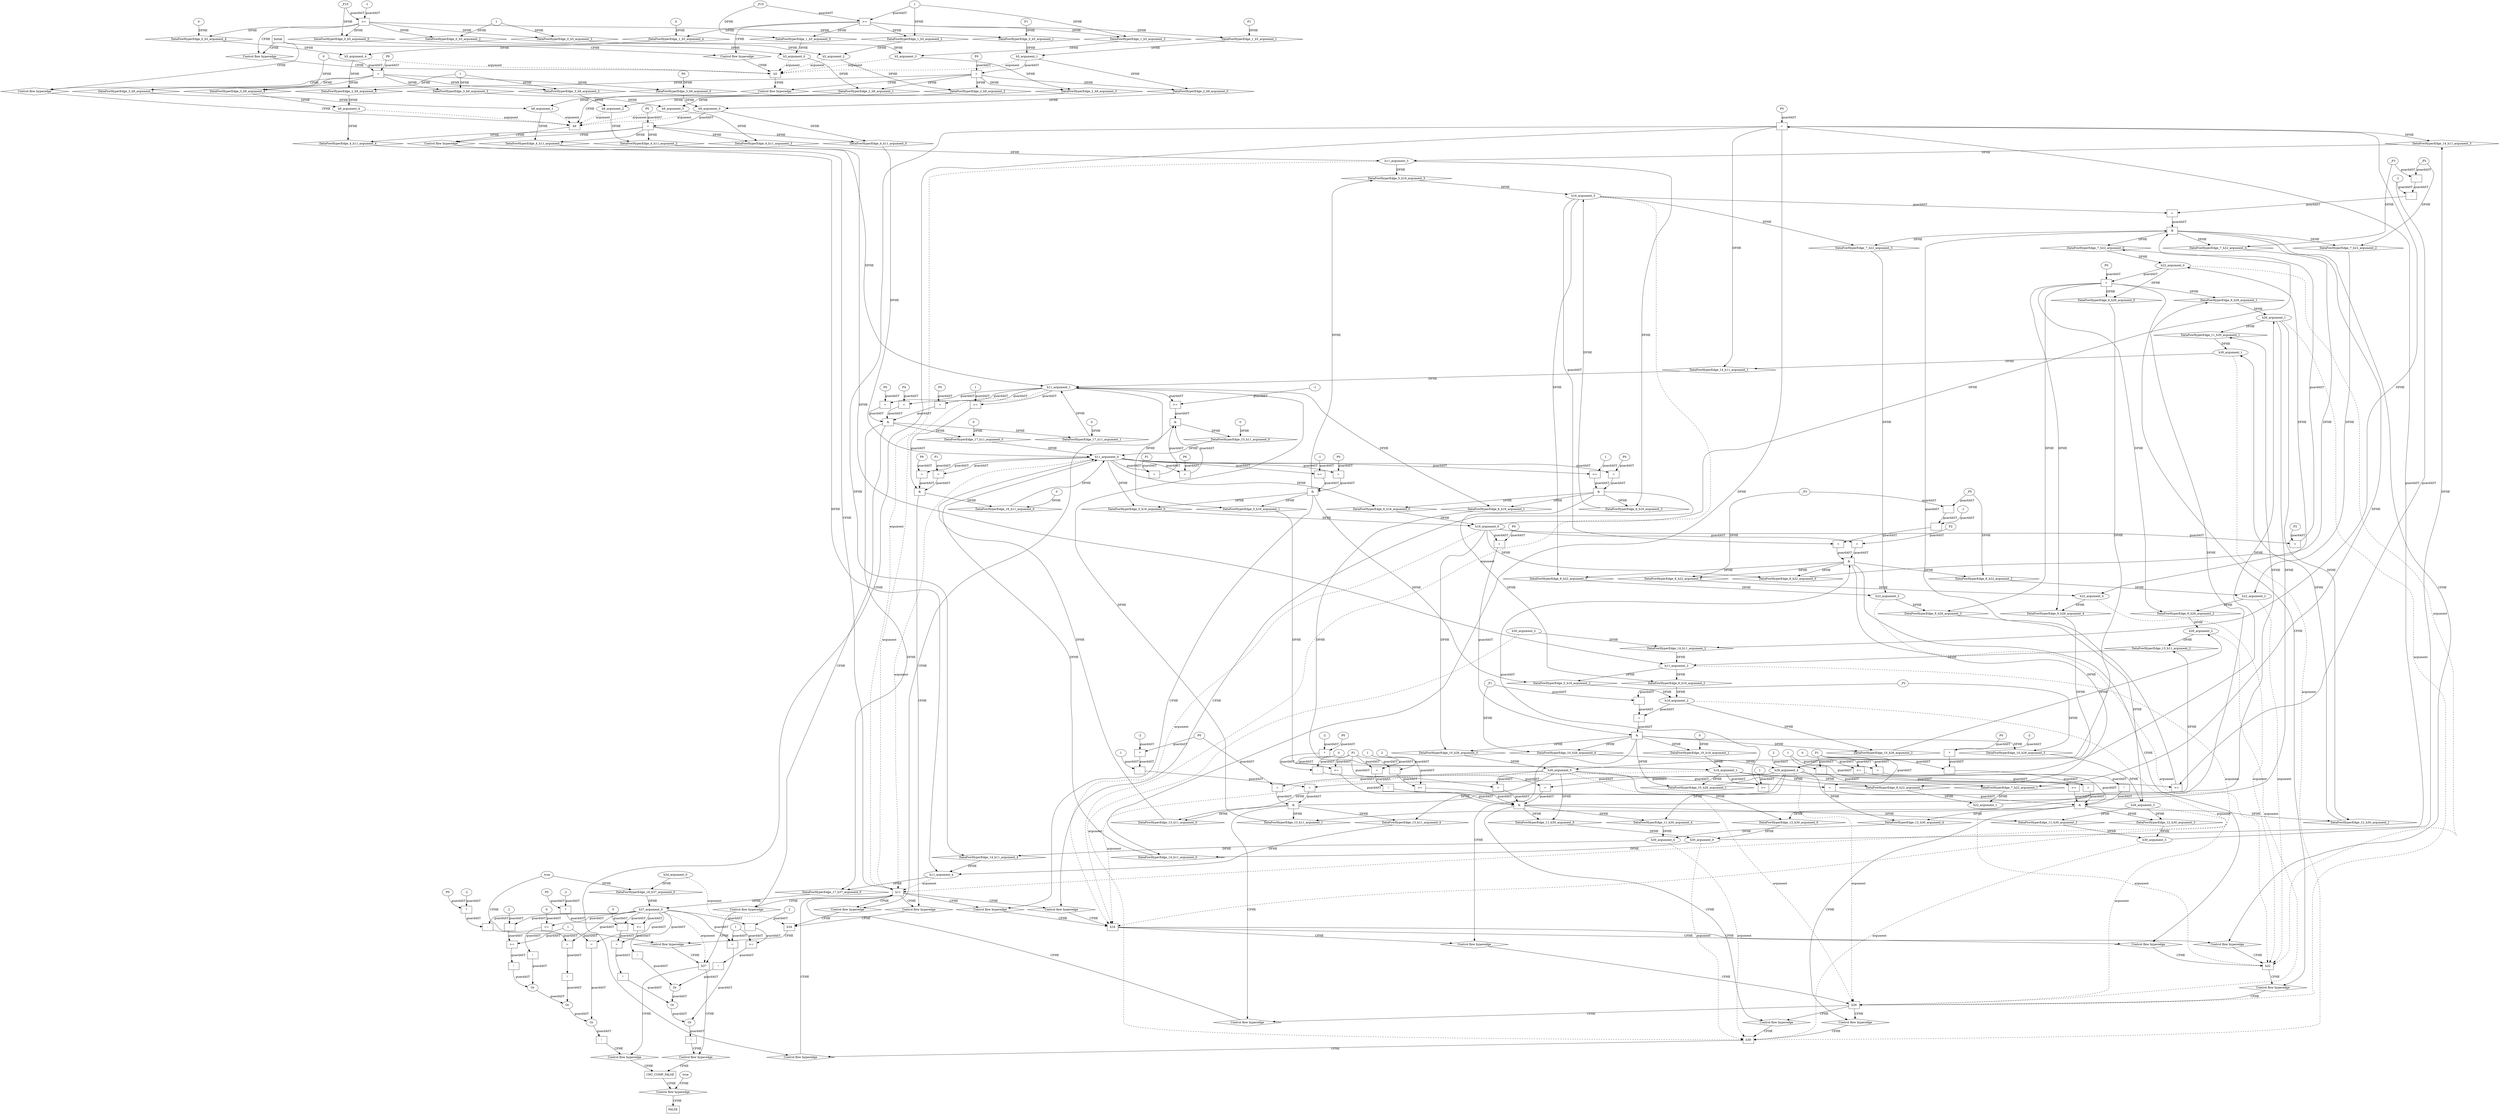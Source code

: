 digraph dag {
"CHC_COMP_FALSE" [label="CHC_COMP_FALSE" nodeName="CHC_COMP_FALSE" class=CONTROL  shape="rect"];
"h11" [label="h11" nodeName="h11" class=CONTROL  shape="rect"];
"h16" [label="h16" nodeName="h16" class=CONTROL  shape="rect"];
"h22" [label="h22" nodeName="h22" class=CONTROL  shape="rect"];
"h26" [label="h26" nodeName="h26" class=CONTROL  shape="rect"];
"h30" [label="h30" nodeName="h30" class=CONTROL  shape="rect"];
"h34" [label="h34" nodeName="h34" class=CONTROL  shape="rect"];
"h37" [label="h37" nodeName="h37" class=CONTROL  shape="rect"];
"h5" [label="h5" nodeName="h5" class=CONTROL  shape="rect"];
"h9" [label="h9" nodeName="h9" class=CONTROL  shape="rect"];
FALSE [label="FALSE" nodeName=FALSE class=CONTROL  shape="rect"];
Initial [label="Initial" nodeName=Initial class=CONTROL  shape="rect"];
ControlFowHyperEdge_0 [label="Control flow hyperedge" nodeName=ControlFowHyperEdge_0 class=controlFlowHyperEdge shape="diamond"];
"Initial" -> ControlFowHyperEdge_0 [label="CFHE"]
ControlFowHyperEdge_0 -> "h5" [label="CFHE"]
ControlFowHyperEdge_1 [label="Control flow hyperedge" nodeName=ControlFowHyperEdge_1 class=controlFlowHyperEdge shape="diamond"];
"Initial" -> ControlFowHyperEdge_1 [label="CFHE"]
ControlFowHyperEdge_1 -> "h5" [label="CFHE"]
ControlFowHyperEdge_2 [label="Control flow hyperedge" nodeName=ControlFowHyperEdge_2 class=controlFlowHyperEdge shape="diamond"];
"h5" -> ControlFowHyperEdge_2 [label="CFHE"]
ControlFowHyperEdge_2 -> "h9" [label="CFHE"]
ControlFowHyperEdge_3 [label="Control flow hyperedge" nodeName=ControlFowHyperEdge_3 class=controlFlowHyperEdge shape="diamond"];
"Initial" -> ControlFowHyperEdge_3 [label="CFHE"]
ControlFowHyperEdge_3 -> "h9" [label="CFHE"]
ControlFowHyperEdge_4 [label="Control flow hyperedge" nodeName=ControlFowHyperEdge_4 class=controlFlowHyperEdge shape="diamond"];
"h9" -> ControlFowHyperEdge_4 [label="CFHE"]
ControlFowHyperEdge_4 -> "h11" [label="CFHE"]
ControlFowHyperEdge_5 [label="Control flow hyperedge" nodeName=ControlFowHyperEdge_5 class=controlFlowHyperEdge shape="diamond"];
"h11" -> ControlFowHyperEdge_5 [label="CFHE"]
ControlFowHyperEdge_5 -> "h16" [label="CFHE"]
ControlFowHyperEdge_6 [label="Control flow hyperedge" nodeName=ControlFowHyperEdge_6 class=controlFlowHyperEdge shape="diamond"];
"h11" -> ControlFowHyperEdge_6 [label="CFHE"]
ControlFowHyperEdge_6 -> "h16" [label="CFHE"]
ControlFowHyperEdge_7 [label="Control flow hyperedge" nodeName=ControlFowHyperEdge_7 class=controlFlowHyperEdge shape="diamond"];
"h16" -> ControlFowHyperEdge_7 [label="CFHE"]
ControlFowHyperEdge_7 -> "h22" [label="CFHE"]
ControlFowHyperEdge_8 [label="Control flow hyperedge" nodeName=ControlFowHyperEdge_8 class=controlFlowHyperEdge shape="diamond"];
"h16" -> ControlFowHyperEdge_8 [label="CFHE"]
ControlFowHyperEdge_8 -> "h22" [label="CFHE"]
ControlFowHyperEdge_9 [label="Control flow hyperedge" nodeName=ControlFowHyperEdge_9 class=controlFlowHyperEdge shape="diamond"];
"h22" -> ControlFowHyperEdge_9 [label="CFHE"]
ControlFowHyperEdge_9 -> "h26" [label="CFHE"]
ControlFowHyperEdge_10 [label="Control flow hyperedge" nodeName=ControlFowHyperEdge_10 class=controlFlowHyperEdge shape="diamond"];
"h16" -> ControlFowHyperEdge_10 [label="CFHE"]
ControlFowHyperEdge_10 -> "h26" [label="CFHE"]
ControlFowHyperEdge_11 [label="Control flow hyperedge" nodeName=ControlFowHyperEdge_11 class=controlFlowHyperEdge shape="diamond"];
"h26" -> ControlFowHyperEdge_11 [label="CFHE"]
ControlFowHyperEdge_11 -> "h30" [label="CFHE"]
ControlFowHyperEdge_12 [label="Control flow hyperedge" nodeName=ControlFowHyperEdge_12 class=controlFlowHyperEdge shape="diamond"];
"h26" -> ControlFowHyperEdge_12 [label="CFHE"]
ControlFowHyperEdge_12 -> "h30" [label="CFHE"]
ControlFowHyperEdge_13 [label="Control flow hyperedge" nodeName=ControlFowHyperEdge_13 class=controlFlowHyperEdge shape="diamond"];
"h26" -> ControlFowHyperEdge_13 [label="CFHE"]
ControlFowHyperEdge_13 -> "h11" [label="CFHE"]
ControlFowHyperEdge_14 [label="Control flow hyperedge" nodeName=ControlFowHyperEdge_14 class=controlFlowHyperEdge shape="diamond"];
"h30" -> ControlFowHyperEdge_14 [label="CFHE"]
ControlFowHyperEdge_14 -> "h11" [label="CFHE"]
ControlFowHyperEdge_15 [label="Control flow hyperedge" nodeName=ControlFowHyperEdge_15 class=controlFlowHyperEdge shape="diamond"];
"h11" -> ControlFowHyperEdge_15 [label="CFHE"]
ControlFowHyperEdge_15 -> "h34" [label="CFHE"]
ControlFowHyperEdge_16 [label="Control flow hyperedge" nodeName=ControlFowHyperEdge_16 class=controlFlowHyperEdge shape="diamond"];
"h11" -> ControlFowHyperEdge_16 [label="CFHE"]
ControlFowHyperEdge_16 -> "h34" [label="CFHE"]
ControlFowHyperEdge_17 [label="Control flow hyperedge" nodeName=ControlFowHyperEdge_17 class=controlFlowHyperEdge shape="diamond"];
"h11" -> ControlFowHyperEdge_17 [label="CFHE"]
ControlFowHyperEdge_17 -> "h37" [label="CFHE"]
ControlFowHyperEdge_18 [label="Control flow hyperedge" nodeName=ControlFowHyperEdge_18 class=controlFlowHyperEdge shape="diamond"];
"h34" -> ControlFowHyperEdge_18 [label="CFHE"]
ControlFowHyperEdge_18 -> "h37" [label="CFHE"]
ControlFowHyperEdge_19 [label="Control flow hyperedge" nodeName=ControlFowHyperEdge_19 class=controlFlowHyperEdge shape="diamond"];
"h37" -> ControlFowHyperEdge_19 [label="CFHE"]
ControlFowHyperEdge_19 -> "CHC_COMP_FALSE" [label="CFHE"]
ControlFowHyperEdge_20 [label="Control flow hyperedge" nodeName=ControlFowHyperEdge_20 class=controlFlowHyperEdge shape="diamond"];
"h37" -> ControlFowHyperEdge_20 [label="CFHE"]
ControlFowHyperEdge_20 -> "CHC_COMP_FALSE" [label="CFHE"]
ControlFowHyperEdge_21 [label="Control flow hyperedge" nodeName=ControlFowHyperEdge_21 class=controlFlowHyperEdge shape="diamond"];
"CHC_COMP_FALSE" -> ControlFowHyperEdge_21 [label="CFHE"]
ControlFowHyperEdge_21 -> "FALSE" [label="CFHE"]
"h5_argument_0" [label="h5_argument_0" nodeName=argument0 class=argument  head="h5" shape="oval"];
"h5_argument_0" -> "h5"[label="argument" style="dashed"]
"h5_argument_1" [label="h5_argument_1" nodeName=argument1 class=argument  head="h5" shape="oval"];
"h5_argument_1" -> "h5"[label="argument" style="dashed"]
"h5_argument_2" [label="h5_argument_2" nodeName=argument2 class=argument  head="h5" shape="oval"];
"h5_argument_2" -> "h5"[label="argument" style="dashed"]
"h5_argument_3" [label="h5_argument_3" nodeName=argument3 class=argument  head="h5" shape="oval"];
"h5_argument_3" -> "h5"[label="argument" style="dashed"]
"h5_argument_4" [label="h5_argument_4" nodeName=argument4 class=argument  head="h5" shape="oval"];
"h5_argument_4" -> "h5"[label="argument" style="dashed"]
"h9_argument_0" [label="h9_argument_0" nodeName=argument0 class=argument  head="h9" shape="oval"];
"h9_argument_0" -> "h9"[label="argument" style="dashed"]
"h9_argument_1" [label="h9_argument_1" nodeName=argument1 class=argument  head="h9" shape="oval"];
"h9_argument_1" -> "h9"[label="argument" style="dashed"]
"h9_argument_2" [label="h9_argument_2" nodeName=argument2 class=argument  head="h9" shape="oval"];
"h9_argument_2" -> "h9"[label="argument" style="dashed"]
"h9_argument_3" [label="h9_argument_3" nodeName=argument3 class=argument  head="h9" shape="oval"];
"h9_argument_3" -> "h9"[label="argument" style="dashed"]
"h9_argument_4" [label="h9_argument_4" nodeName=argument4 class=argument  head="h9" shape="oval"];
"h9_argument_4" -> "h9"[label="argument" style="dashed"]
"h11_argument_0" [label="h11_argument_0" nodeName=argument0 class=argument  head="h11" shape="oval"];
"h11_argument_0" -> "h11"[label="argument" style="dashed"]
"h11_argument_1" [label="h11_argument_1" nodeName=argument1 class=argument  head="h11" shape="oval"];
"h11_argument_1" -> "h11"[label="argument" style="dashed"]
"h11_argument_2" [label="h11_argument_2" nodeName=argument2 class=argument  head="h11" shape="oval"];
"h11_argument_2" -> "h11"[label="argument" style="dashed"]
"h11_argument_3" [label="h11_argument_3" nodeName=argument3 class=argument  head="h11" shape="oval"];
"h11_argument_3" -> "h11"[label="argument" style="dashed"]
"h11_argument_4" [label="h11_argument_4" nodeName=argument4 class=argument  head="h11" shape="oval"];
"h11_argument_4" -> "h11"[label="argument" style="dashed"]
"h16_argument_0" [label="h16_argument_0" nodeName=argument0 class=argument  head="h16" shape="oval"];
"h16_argument_0" -> "h16"[label="argument" style="dashed"]
"h16_argument_1" [label="h16_argument_1" nodeName=argument1 class=argument  head="h16" shape="oval"];
"h16_argument_1" -> "h16"[label="argument" style="dashed"]
"h16_argument_2" [label="h16_argument_2" nodeName=argument2 class=argument  head="h16" shape="oval"];
"h16_argument_2" -> "h16"[label="argument" style="dashed"]
"h16_argument_3" [label="h16_argument_3" nodeName=argument3 class=argument  head="h16" shape="oval"];
"h16_argument_3" -> "h16"[label="argument" style="dashed"]
"h22_argument_0" [label="h22_argument_0" nodeName=argument0 class=argument  head="h22" shape="oval"];
"h22_argument_0" -> "h22"[label="argument" style="dashed"]
"h22_argument_1" [label="h22_argument_1" nodeName=argument1 class=argument  head="h22" shape="oval"];
"h22_argument_1" -> "h22"[label="argument" style="dashed"]
"h22_argument_2" [label="h22_argument_2" nodeName=argument2 class=argument  head="h22" shape="oval"];
"h22_argument_2" -> "h22"[label="argument" style="dashed"]
"h22_argument_3" [label="h22_argument_3" nodeName=argument3 class=argument  head="h22" shape="oval"];
"h22_argument_3" -> "h22"[label="argument" style="dashed"]
"h22_argument_4" [label="h22_argument_4" nodeName=argument4 class=argument  head="h22" shape="oval"];
"h22_argument_4" -> "h22"[label="argument" style="dashed"]
"h26_argument_0" [label="h26_argument_0" nodeName=argument0 class=argument  head="h26" shape="oval"];
"h26_argument_0" -> "h26"[label="argument" style="dashed"]
"h26_argument_1" [label="h26_argument_1" nodeName=argument1 class=argument  head="h26" shape="oval"];
"h26_argument_1" -> "h26"[label="argument" style="dashed"]
"h26_argument_2" [label="h26_argument_2" nodeName=argument2 class=argument  head="h26" shape="oval"];
"h26_argument_2" -> "h26"[label="argument" style="dashed"]
"h26_argument_3" [label="h26_argument_3" nodeName=argument3 class=argument  head="h26" shape="oval"];
"h26_argument_3" -> "h26"[label="argument" style="dashed"]
"h26_argument_4" [label="h26_argument_4" nodeName=argument4 class=argument  head="h26" shape="oval"];
"h26_argument_4" -> "h26"[label="argument" style="dashed"]
"h30_argument_0" [label="h30_argument_0" nodeName=argument0 class=argument  head="h30" shape="oval"];
"h30_argument_0" -> "h30"[label="argument" style="dashed"]
"h30_argument_1" [label="h30_argument_1" nodeName=argument1 class=argument  head="h30" shape="oval"];
"h30_argument_1" -> "h30"[label="argument" style="dashed"]
"h30_argument_2" [label="h30_argument_2" nodeName=argument2 class=argument  head="h30" shape="oval"];
"h30_argument_2" -> "h30"[label="argument" style="dashed"]
"h30_argument_3" [label="h30_argument_3" nodeName=argument3 class=argument  head="h30" shape="oval"];
"h30_argument_3" -> "h30"[label="argument" style="dashed"]
"h30_argument_4" [label="h30_argument_4" nodeName=argument4 class=argument  head="h30" shape="oval"];
"h30_argument_4" -> "h30"[label="argument" style="dashed"]
"h34_argument_0" [label="h34_argument_0" nodeName=argument0 class=argument  head="h34" shape="oval"];
"h34_argument_0" -> "h34"[label="argument" style="dashed"]
"h37_argument_0" [label="h37_argument_0" nodeName=argument0 class=argument  head="h37" shape="oval"];
"h37_argument_0" -> "h37"[label="argument" style="dashed"]

"xxxh5___Initial_0xxxguard_0_node_0" [label=">=" nodeName="xxxh5___Initial_0xxxguard_0_node_0" class=Operator  shape="rect"];
"xxxh5___Initial_0xxxguard_0_node_1" [label="-1" nodeName="xxxh5___Initial_0xxxguard_0_node_1" class=IdealInt ];
"xxxh5___Initial_0xxxguard_0_node_1" -> "xxxh5___Initial_0xxxguard_0_node_0"[label="guardAST"]
"xxxh5___Initial_0xxxdataFlow2_node_0" -> "xxxh5___Initial_0xxxguard_0_node_0"[label="guardAST"]

"xxxh5___Initial_0xxxguard_0_node_0" -> "ControlFowHyperEdge_0" [label="CFHE"];
"xxxh5___Initial_0xxxdataFlow_0_node_0" [label="1" nodeName="xxxh5___Initial_0xxxdataFlow_0_node_0" class=IdealInt ];

"xxxh5___Initial_0xxxdataFlow1_node_0" [label="P1" nodeName="xxxh5___Initial_0xxxdataFlow1_node_0" class=symbolicConstant ];

"xxxh5___Initial_0xxxdataFlow2_node_0" [label="_P10" nodeName="xxxh5___Initial_0xxxdataFlow2_node_0" class=symbolicConstant ];

"xxxh5___Initial_0xxxdataFlow3_node_0" [label="0" nodeName="xxxh5___Initial_0xxxdataFlow3_node_0" class=IdealInt ];


"xxxh5___Initial_1xxxguard_0_node_0" [label=">=" nodeName="xxxh5___Initial_1xxxguard_0_node_0" class=Operator  shape="rect"];
"xxxh5___Initial_1xxxdataFlow2_node_0" -> "xxxh5___Initial_1xxxguard_0_node_0"[label="guardAST"]
"xxxh5___Initial_1xxxdataFlow_0_node_0" -> "xxxh5___Initial_1xxxguard_0_node_0"[label="guardAST"]

"xxxh5___Initial_1xxxguard_0_node_0" -> "ControlFowHyperEdge_1" [label="CFHE"];
"xxxh5___Initial_1xxxdataFlow_0_node_0" [label="1" nodeName="xxxh5___Initial_1xxxdataFlow_0_node_0" class=IdealInt ];

"xxxh5___Initial_1xxxdataFlow1_node_0" [label="P1" nodeName="xxxh5___Initial_1xxxdataFlow1_node_0" class=symbolicConstant ];

"xxxh5___Initial_1xxxdataFlow2_node_0" [label="_P10" nodeName="xxxh5___Initial_1xxxdataFlow2_node_0" class=symbolicConstant ];

"xxxh5___Initial_1xxxdataFlow3_node_0" [label="0" nodeName="xxxh5___Initial_1xxxdataFlow3_node_0" class=IdealInt ];


"xxxh9___h5_2xxxguard_0_node_0" [label="=" nodeName="xxxh9___h5_2xxxguard_0_node_0" class=Operator  shape="rect"];
"xxxh9___h5_2xxxguard_0_node_1" [label="P0" nodeName="xxxh9___h5_2xxxguard_0_node_1" class=symbolicConstant ];
"xxxh9___h5_2xxxguard_0_node_1" -> "xxxh9___h5_2xxxguard_0_node_0"[label="guardAST"]
"h5_argument_1" -> "xxxh9___h5_2xxxguard_0_node_0"[label="guardAST"]

"xxxh9___h5_2xxxguard_0_node_0" -> "ControlFowHyperEdge_2" [label="CFHE"];

"xxxh9___Initial_3xxxguard_0_node_0" [label="=" nodeName="xxxh9___Initial_3xxxguard_0_node_0" class=Operator  shape="rect"];
"xxxh9___Initial_3xxxguard_0_node_2" [label="P9" nodeName="xxxh9___Initial_3xxxguard_0_node_2" class=symbolicConstant ];
"xxxh9___Initial_3xxxdataFlow2_node_0" -> "xxxh9___Initial_3xxxguard_0_node_0"[label="guardAST"]
"xxxh9___Initial_3xxxguard_0_node_2" -> "xxxh9___Initial_3xxxguard_0_node_0"[label="guardAST"]

"xxxh9___Initial_3xxxguard_0_node_0" -> "ControlFowHyperEdge_3" [label="CFHE"];
"xxxh9___Initial_3xxxdataFlow_0_node_0" [label="1" nodeName="xxxh9___Initial_3xxxdataFlow_0_node_0" class=IdealInt ];


"xxxh9___Initial_3xxxdataFlow2_node_0" [label="0" nodeName="xxxh9___Initial_3xxxdataFlow2_node_0" class=IdealInt ];

"xxxh9___Initial_3xxxdataFlow3_node_0" [label="P0" nodeName="xxxh9___Initial_3xxxdataFlow3_node_0" class=symbolicConstant ];


"xxxh11___h9_4xxxguard_0_node_0" [label="=" nodeName="xxxh11___h9_4xxxguard_0_node_0" class=Operator  shape="rect"];
"xxxh11___h9_4xxxguard_0_node_1" [label="P0" nodeName="xxxh11___h9_4xxxguard_0_node_1" class=symbolicConstant ];
"xxxh11___h9_4xxxguard_0_node_1" -> "xxxh11___h9_4xxxguard_0_node_0"[label="guardAST"]
"h9_argument_0" -> "xxxh11___h9_4xxxguard_0_node_0"[label="guardAST"]

"xxxh11___h9_4xxxguard_0_node_0" -> "ControlFowHyperEdge_4" [label="CFHE"];
"xxxh16___h11_5xxx_and" [label="&" nodeName="xxxh16___h11_5xxx_and" class=Operator shape="rect"];
"xxxh16___h11_5xxxguard_0_node_0" [label=">=" nodeName="xxxh16___h11_5xxxguard_0_node_0" class=Operator  shape="rect"];
"xxxh16___h11_5xxxguard_0_node_1" [label="-1" nodeName="xxxh16___h11_5xxxguard_0_node_1" class=IdealInt ];
"xxxh16___h11_5xxxguard_0_node_1" -> "xxxh16___h11_5xxxguard_0_node_0"[label="guardAST"]
"h11_argument_0" -> "xxxh16___h11_5xxxguard_0_node_0"[label="guardAST"]

"xxxh16___h11_5xxxguard_0_node_0" -> "xxxh16___h11_5xxx_and" [label="guardAST"];
"xxxh16___h11_5xxxguard1_node_0" [label="=" nodeName="xxxh16___h11_5xxxguard1_node_0" class=Operator  shape="rect"];
"xxxh16___h11_5xxxguard1_node_1" [label="P0" nodeName="xxxh16___h11_5xxxguard1_node_1" class=symbolicConstant ];
"xxxh16___h11_5xxxguard1_node_1" -> "xxxh16___h11_5xxxguard1_node_0"[label="guardAST"]
"h11_argument_0" -> "xxxh16___h11_5xxxguard1_node_0"[label="guardAST"]

"xxxh16___h11_5xxxguard1_node_0" -> "xxxh16___h11_5xxx_and" [label="guardAST"];
"xxxh16___h11_5xxx_and" -> "ControlFowHyperEdge_5" [label="CFHE"];
"xxxh16___h11_6xxx_and" [label="&" nodeName="xxxh16___h11_6xxx_and" class=Operator shape="rect"];
"xxxh16___h11_6xxxguard_0_node_0" [label=">=" nodeName="xxxh16___h11_6xxxguard_0_node_0" class=Operator  shape="rect"];
"xxxh16___h11_6xxxguard_0_node_2" [label="1" nodeName="xxxh16___h11_6xxxguard_0_node_2" class=IdealInt ];
"h11_argument_0" -> "xxxh16___h11_6xxxguard_0_node_0"[label="guardAST"]
"xxxh16___h11_6xxxguard_0_node_2" -> "xxxh16___h11_6xxxguard_0_node_0"[label="guardAST"]

"xxxh16___h11_6xxxguard_0_node_0" -> "xxxh16___h11_6xxx_and" [label="guardAST"];
"xxxh16___h11_6xxxguard1_node_0" [label="=" nodeName="xxxh16___h11_6xxxguard1_node_0" class=Operator  shape="rect"];
"xxxh16___h11_6xxxguard1_node_1" [label="P0" nodeName="xxxh16___h11_6xxxguard1_node_1" class=symbolicConstant ];
"xxxh16___h11_6xxxguard1_node_1" -> "xxxh16___h11_6xxxguard1_node_0"[label="guardAST"]
"h11_argument_0" -> "xxxh16___h11_6xxxguard1_node_0"[label="guardAST"]

"xxxh16___h11_6xxxguard1_node_0" -> "xxxh16___h11_6xxx_and" [label="guardAST"];
"xxxh16___h11_6xxx_and" -> "ControlFowHyperEdge_6" [label="CFHE"];
"xxxh22___h16_7xxx_and" [label="&" nodeName="xxxh22___h16_7xxx_and" class=Operator shape="rect"];
"xxxh22___h16_7xxxguard_0_node_0" [label=">=" nodeName="xxxh22___h16_7xxxguard_0_node_0" class=Operator  shape="rect"];
"xxxh22___h16_7xxxguard_0_node_1" [label="-1" nodeName="xxxh22___h16_7xxxguard_0_node_1" class=IdealInt ];
"xxxh22___h16_7xxxguard_0_node_1" -> "xxxh22___h16_7xxxguard_0_node_0"[label="guardAST"]
"h16_argument_1" -> "xxxh22___h16_7xxxguard_0_node_0"[label="guardAST"]

"xxxh22___h16_7xxxguard_0_node_0" -> "xxxh22___h16_7xxx_and" [label="guardAST"];
"xxxh22___h16_7xxxguard1_node_0" [label="=" nodeName="xxxh22___h16_7xxxguard1_node_0" class=Operator  shape="rect"];
"xxxh22___h16_7xxxguard1_node_1" [label="P2" nodeName="xxxh22___h16_7xxxguard1_node_1" class=symbolicConstant ];
"xxxh22___h16_7xxxguard1_node_1" -> "xxxh22___h16_7xxxguard1_node_0"[label="guardAST"]
"h16_argument_0" -> "xxxh22___h16_7xxxguard1_node_0"[label="guardAST"]

"xxxh22___h16_7xxxguard1_node_0" -> "xxxh22___h16_7xxx_and" [label="guardAST"];
"xxxh22___h16_7xxxguard2_node_0" [label="=" nodeName="xxxh22___h16_7xxxguard2_node_0" class=Operator  shape="rect"];
"xxxh22___h16_7xxxguard2_node_2" [label="-" nodeName="xxxh22___h16_7xxxguard2_node_2" class= Operator shape="rect"];
"xxxh22___h16_7xxxguard2_node_3" [label="-" nodeName="xxxh22___h16_7xxxguard2_node_3" class= Operator shape="rect"];
"h16_argument_3" -> "xxxh22___h16_7xxxguard2_node_0"[label="guardAST"]
"xxxh22___h16_7xxxguard2_node_2" -> "xxxh22___h16_7xxxguard2_node_0"[label="guardAST"]
"xxxh22___h16_7xxxguard2_node_3" -> "xxxh22___h16_7xxxguard2_node_2"[label="guardAST"]
"xxxh22___h16_7xxxguard_0_node_1" -> "xxxh22___h16_7xxxguard2_node_2"[label="guardAST"]
"xxxh22___h16_7xxxdataFlow1_node_0" -> "xxxh22___h16_7xxxguard2_node_3"[label="guardAST"]
"xxxh22___h16_7xxxdataFlow_0_node_0" -> "xxxh22___h16_7xxxguard2_node_3"[label="guardAST"]

"xxxh22___h16_7xxxguard2_node_0" -> "xxxh22___h16_7xxx_and" [label="guardAST"];
"xxxh22___h16_7xxx_and" -> "ControlFowHyperEdge_7" [label="CFHE"];
"xxxh22___h16_7xxxdataFlow_0_node_0" [label="_P5" nodeName="xxxh22___h16_7xxxdataFlow_0_node_0" class=symbolicConstant ];

"xxxh22___h16_7xxxdataFlow1_node_0" [label="_P3" nodeName="xxxh22___h16_7xxxdataFlow1_node_0" class=symbolicConstant ];

"xxxh22___h16_8xxx_and" [label="&" nodeName="xxxh22___h16_8xxx_and" class=Operator shape="rect"];
"xxxh22___h16_8xxxguard_0_node_0" [label=">=" nodeName="xxxh22___h16_8xxxguard_0_node_0" class=Operator  shape="rect"];
"xxxh22___h16_8xxxguard_0_node_2" [label="1" nodeName="xxxh22___h16_8xxxguard_0_node_2" class=IdealInt ];
"h16_argument_1" -> "xxxh22___h16_8xxxguard_0_node_0"[label="guardAST"]
"xxxh22___h16_8xxxguard_0_node_2" -> "xxxh22___h16_8xxxguard_0_node_0"[label="guardAST"]

"xxxh22___h16_8xxxguard_0_node_0" -> "xxxh22___h16_8xxx_and" [label="guardAST"];
"xxxh22___h16_8xxxguard1_node_0" [label="=" nodeName="xxxh22___h16_8xxxguard1_node_0" class=Operator  shape="rect"];
"xxxh22___h16_8xxxguard1_node_1" [label="P2" nodeName="xxxh22___h16_8xxxguard1_node_1" class=symbolicConstant ];
"xxxh22___h16_8xxxguard1_node_1" -> "xxxh22___h16_8xxxguard1_node_0"[label="guardAST"]
"h16_argument_0" -> "xxxh22___h16_8xxxguard1_node_0"[label="guardAST"]

"xxxh22___h16_8xxxguard1_node_0" -> "xxxh22___h16_8xxx_and" [label="guardAST"];
"xxxh22___h16_8xxxguard2_node_0" [label="=" nodeName="xxxh22___h16_8xxxguard2_node_0" class=Operator  shape="rect"];
"xxxh22___h16_8xxxguard2_node_2" [label="-" nodeName="xxxh22___h16_8xxxguard2_node_2" class= Operator shape="rect"];
"xxxh22___h16_8xxxguard2_node_3" [label="-" nodeName="xxxh22___h16_8xxxguard2_node_3" class= Operator shape="rect"];
"xxxh22___h16_8xxxguard2_node_6" [label="-1" nodeName="xxxh22___h16_8xxxguard2_node_6" class=IdealInt ];
"h16_argument_3" -> "xxxh22___h16_8xxxguard2_node_0"[label="guardAST"]
"xxxh22___h16_8xxxguard2_node_2" -> "xxxh22___h16_8xxxguard2_node_0"[label="guardAST"]
"xxxh22___h16_8xxxguard2_node_3" -> "xxxh22___h16_8xxxguard2_node_2"[label="guardAST"]
"xxxh22___h16_8xxxguard2_node_6" -> "xxxh22___h16_8xxxguard2_node_2"[label="guardAST"]
"xxxh22___h16_8xxxdataFlow1_node_0" -> "xxxh22___h16_8xxxguard2_node_3"[label="guardAST"]
"xxxh22___h16_8xxxdataFlow_0_node_0" -> "xxxh22___h16_8xxxguard2_node_3"[label="guardAST"]

"xxxh22___h16_8xxxguard2_node_0" -> "xxxh22___h16_8xxx_and" [label="guardAST"];
"xxxh22___h16_8xxx_and" -> "ControlFowHyperEdge_8" [label="CFHE"];
"xxxh22___h16_8xxxdataFlow_0_node_0" [label="_P5" nodeName="xxxh22___h16_8xxxdataFlow_0_node_0" class=symbolicConstant ];

"xxxh22___h16_8xxxdataFlow1_node_0" [label="_P3" nodeName="xxxh22___h16_8xxxdataFlow1_node_0" class=symbolicConstant ];

"xxxh26___h22_9xxxguard_0_node_0" [label="=" nodeName="xxxh26___h22_9xxxguard_0_node_0" class=Operator  shape="rect"];
"xxxh26___h22_9xxxguard_0_node_1" [label="P0" nodeName="xxxh26___h22_9xxxguard_0_node_1" class=symbolicConstant ];
"xxxh26___h22_9xxxguard_0_node_1" -> "xxxh26___h22_9xxxguard_0_node_0"[label="guardAST"]
"h22_argument_0" -> "xxxh26___h22_9xxxguard_0_node_0"[label="guardAST"]

"xxxh26___h22_9xxxguard_0_node_0" -> "ControlFowHyperEdge_9" [label="CFHE"];
"xxxh26___h16_10xxx_and" [label="&" nodeName="xxxh26___h16_10xxx_and" class=Operator shape="rect"];
"xxxh26___h16_10xxxguard_0_node_0" [label="=" nodeName="xxxh26___h16_10xxxguard_0_node_0" class=Operator  shape="rect"];
"xxxh26___h16_10xxxguard_0_node_1" [label="P0" nodeName="xxxh26___h16_10xxxguard_0_node_1" class=symbolicConstant ];
"xxxh26___h16_10xxxguard_0_node_1" -> "xxxh26___h16_10xxxguard_0_node_0"[label="guardAST"]
"h16_argument_0" -> "xxxh26___h16_10xxxguard_0_node_0"[label="guardAST"]

"xxxh26___h16_10xxxguard_0_node_0" -> "xxxh26___h16_10xxx_and" [label="guardAST"];
"xxxh26___h16_10xxxguard1_node_0" [label="=" nodeName="xxxh26___h16_10xxxguard1_node_0" class=Operator  shape="rect"];
"xxxh26___h16_10xxxguard1_node_2" [label="-" nodeName="xxxh26___h16_10xxxguard1_node_2" class= Operator shape="rect"];
"h16_argument_2" -> "xxxh26___h16_10xxxguard1_node_0"[label="guardAST"]
"xxxh26___h16_10xxxguard1_node_2" -> "xxxh26___h16_10xxxguard1_node_0"[label="guardAST"]
"xxxh26___h16_10xxxdataFlow2_node_0" -> "xxxh26___h16_10xxxguard1_node_2"[label="guardAST"]
"xxxh26___h16_10xxxdataFlow1_node_0" -> "xxxh26___h16_10xxxguard1_node_2"[label="guardAST"]

"xxxh26___h16_10xxxguard1_node_0" -> "xxxh26___h16_10xxx_and" [label="guardAST"];
"xxxh26___h16_10xxx_and" -> "ControlFowHyperEdge_10" [label="CFHE"];

"xxxh26___h16_10xxxdataFlow1_node_0" [label="_P2" nodeName="xxxh26___h16_10xxxdataFlow1_node_0" class=symbolicConstant ];

"xxxh26___h16_10xxxdataFlow2_node_0" [label="_P1" nodeName="xxxh26___h16_10xxxdataFlow2_node_0" class=symbolicConstant ];

"xxxh30___h26_11xxx_and" [label="&" nodeName="xxxh30___h26_11xxx_and" class=Operator shape="rect"];
"xxxh30___h26_11xxxguard4_node_0" [label="=" nodeName="xxxh30___h26_11xxxguard4_node_0" class=Operator  shape="rect"];
"xxxh30___h26_11xxxguard4_node_2" [label="-" nodeName="xxxh30___h26_11xxxguard4_node_2" class= Operator shape="rect"];
"xxxh30___h26_11xxxguard4_node_4" [label="*" nodeName="xxxh30___h26_11xxxguard4_node_4" class=Operator  shape="rect"];
"xxxh30___h26_11xxxguard4_node_5" [label="-2" nodeName="xxxh30___h26_11xxxguard4_node_5" class=constant ];
"xxxh30___h26_11xxxguard4_node_6" [label="P0" nodeName="xxxh30___h26_11xxxguard4_node_6" class=symbolicConstant ];
"h26_argument_4" -> "xxxh30___h26_11xxxguard4_node_0"[label="guardAST"]
"xxxh30___h26_11xxxguard4_node_2" -> "xxxh30___h26_11xxxguard4_node_0"[label="guardAST"]
"xxxh30___h26_11xxxguard_0_node_1" -> "xxxh30___h26_11xxxguard4_node_2"[label="guardAST"]
"xxxh30___h26_11xxxguard4_node_4" -> "xxxh30___h26_11xxxguard4_node_2"[label="guardAST"]
"xxxh30___h26_11xxxguard4_node_6" -> "xxxh30___h26_11xxxguard4_node_4"[label="guardAST"]
"xxxh30___h26_11xxxguard4_node_5" -> "xxxh30___h26_11xxxguard4_node_4"[label="guardAST"]

"xxxh30___h26_11xxxguard4_node_0" -> "xxxh30___h26_11xxx_and" [label="guardAST"];
"xxxh30___h26_11xxxguard2_node_0" [label=">=" nodeName="xxxh30___h26_11xxxguard2_node_0" class=Operator  shape="rect"];
"xxxh30___h26_11xxxguard2_node_2" [label="0" nodeName="xxxh30___h26_11xxxguard2_node_2" class=IdealInt ];
"xxxh30___h26_11xxxguard_0_node_1" -> "xxxh30___h26_11xxxguard2_node_0"[label="guardAST"]
"xxxh30___h26_11xxxguard2_node_2" -> "xxxh30___h26_11xxxguard2_node_0"[label="guardAST"]

"xxxh30___h26_11xxxguard2_node_0" -> "xxxh30___h26_11xxx_and" [label="guardAST"];
"xxxh30___h26_11xxxguard_0_node_0" [label="=" nodeName="xxxh30___h26_11xxxguard_0_node_0" class=Operator  shape="rect"];
"xxxh30___h26_11xxxguard_0_node_1" [label="P1" nodeName="xxxh30___h26_11xxxguard_0_node_1" class=symbolicConstant ];
"xxxh30___h26_11xxxguard_0_node_1" -> "xxxh30___h26_11xxxguard_0_node_0"[label="guardAST"]
"h26_argument_0" -> "xxxh30___h26_11xxxguard_0_node_0"[label="guardAST"]

"xxxh30___h26_11xxxguard_0_node_0" -> "xxxh30___h26_11xxx_and" [label="guardAST"];
"xxxh30___h26_11xxxguard3_node_0" [label=">=" nodeName="xxxh30___h26_11xxxguard3_node_0" class=Operator  shape="rect"];
"xxxh30___h26_11xxxguard3_node_1" [label="-" nodeName="xxxh30___h26_11xxxguard3_node_1" class= Operator shape="rect"];
"xxxh30___h26_11xxxguard3_node_2" [label="2" nodeName="xxxh30___h26_11xxxguard3_node_2" class=IdealInt ];
"xxxh30___h26_11xxxguard3_node_1" -> "xxxh30___h26_11xxxguard3_node_0"[label="guardAST"]
"xxxh30___h26_11xxxguard1_node_3" -> "xxxh30___h26_11xxxguard3_node_0"[label="guardAST"]
"xxxh30___h26_11xxxguard3_node_2" -> "xxxh30___h26_11xxxguard3_node_1"[label="guardAST"]
"xxxh30___h26_11xxxguard_0_node_1" -> "xxxh30___h26_11xxxguard3_node_1"[label="guardAST"]

"xxxh30___h26_11xxxguard3_node_0" -> "xxxh30___h26_11xxx_and" [label="guardAST"];
"xxxh30___h26_11xxxguard1_node_0" [label="!" nodeName="xxxh30___h26_11xxxguard1_node_0" class=Operator shape="rect"];
"xxxh30___h26_11xxxguard1_node_1" [label="=" nodeName="xxxh30___h26_11xxxguard1_node_1" class=Operator  shape="rect"];
"xxxh30___h26_11xxxguard1_node_3" [label="1" nodeName="xxxh30___h26_11xxxguard1_node_3" class=IdealInt ];
"xxxh30___h26_11xxxguard1_node_1" -> "xxxh30___h26_11xxxguard1_node_0"[label="guardAST"]
"xxxh30___h26_11xxxguard_0_node_1" -> "xxxh30___h26_11xxxguard1_node_1"[label="guardAST"]
"xxxh30___h26_11xxxguard1_node_3" -> "xxxh30___h26_11xxxguard1_node_1"[label="guardAST"]

"xxxh30___h26_11xxxguard1_node_0" -> "xxxh30___h26_11xxx_and" [label="guardAST"];
"xxxh30___h26_11xxx_and" -> "ControlFowHyperEdge_11" [label="CFHE"];
"xxxh30___h26_12xxx_and" [label="&" nodeName="xxxh30___h26_12xxx_and" class=Operator shape="rect"];
"xxxh30___h26_12xxxguard4_node_0" [label="=" nodeName="xxxh30___h26_12xxxguard4_node_0" class=Operator  shape="rect"];
"xxxh30___h26_12xxxguard4_node_2" [label="-" nodeName="xxxh30___h26_12xxxguard4_node_2" class= Operator shape="rect"];
"xxxh30___h26_12xxxguard4_node_4" [label="*" nodeName="xxxh30___h26_12xxxguard4_node_4" class=Operator  shape="rect"];
"xxxh30___h26_12xxxguard4_node_5" [label="-2" nodeName="xxxh30___h26_12xxxguard4_node_5" class=constant ];
"xxxh30___h26_12xxxguard4_node_6" [label="P0" nodeName="xxxh30___h26_12xxxguard4_node_6" class=symbolicConstant ];
"h26_argument_4" -> "xxxh30___h26_12xxxguard4_node_0"[label="guardAST"]
"xxxh30___h26_12xxxguard4_node_2" -> "xxxh30___h26_12xxxguard4_node_0"[label="guardAST"]
"xxxh30___h26_12xxxguard_0_node_1" -> "xxxh30___h26_12xxxguard4_node_2"[label="guardAST"]
"xxxh30___h26_12xxxguard4_node_4" -> "xxxh30___h26_12xxxguard4_node_2"[label="guardAST"]
"xxxh30___h26_12xxxguard4_node_6" -> "xxxh30___h26_12xxxguard4_node_4"[label="guardAST"]
"xxxh30___h26_12xxxguard4_node_5" -> "xxxh30___h26_12xxxguard4_node_4"[label="guardAST"]

"xxxh30___h26_12xxxguard4_node_0" -> "xxxh30___h26_12xxx_and" [label="guardAST"];
"xxxh30___h26_12xxxguard2_node_0" [label=">=" nodeName="xxxh30___h26_12xxxguard2_node_0" class=Operator  shape="rect"];
"xxxh30___h26_12xxxguard2_node_2" [label="0" nodeName="xxxh30___h26_12xxxguard2_node_2" class=IdealInt ];
"xxxh30___h26_12xxxguard_0_node_1" -> "xxxh30___h26_12xxxguard2_node_0"[label="guardAST"]
"xxxh30___h26_12xxxguard2_node_2" -> "xxxh30___h26_12xxxguard2_node_0"[label="guardAST"]

"xxxh30___h26_12xxxguard2_node_0" -> "xxxh30___h26_12xxx_and" [label="guardAST"];
"xxxh30___h26_12xxxguard_0_node_0" [label="=" nodeName="xxxh30___h26_12xxxguard_0_node_0" class=Operator  shape="rect"];
"xxxh30___h26_12xxxguard_0_node_1" [label="P1" nodeName="xxxh30___h26_12xxxguard_0_node_1" class=symbolicConstant ];
"xxxh30___h26_12xxxguard_0_node_1" -> "xxxh30___h26_12xxxguard_0_node_0"[label="guardAST"]
"h26_argument_0" -> "xxxh30___h26_12xxxguard_0_node_0"[label="guardAST"]

"xxxh30___h26_12xxxguard_0_node_0" -> "xxxh30___h26_12xxx_and" [label="guardAST"];
"xxxh30___h26_12xxxguard3_node_0" [label=">=" nodeName="xxxh30___h26_12xxxguard3_node_0" class=Operator  shape="rect"];
"xxxh30___h26_12xxxguard3_node_1" [label="-" nodeName="xxxh30___h26_12xxxguard3_node_1" class= Operator shape="rect"];
"xxxh30___h26_12xxxguard3_node_2" [label="2" nodeName="xxxh30___h26_12xxxguard3_node_2" class=IdealInt ];
"xxxh30___h26_12xxxguard3_node_1" -> "xxxh30___h26_12xxxguard3_node_0"[label="guardAST"]
"xxxh30___h26_12xxxguard1_node_3" -> "xxxh30___h26_12xxxguard3_node_0"[label="guardAST"]
"xxxh30___h26_12xxxguard3_node_2" -> "xxxh30___h26_12xxxguard3_node_1"[label="guardAST"]
"xxxh30___h26_12xxxguard_0_node_1" -> "xxxh30___h26_12xxxguard3_node_1"[label="guardAST"]

"xxxh30___h26_12xxxguard3_node_0" -> "xxxh30___h26_12xxx_and" [label="guardAST"];
"xxxh30___h26_12xxxguard1_node_0" [label="!" nodeName="xxxh30___h26_12xxxguard1_node_0" class=Operator shape="rect"];
"xxxh30___h26_12xxxguard1_node_1" [label="=" nodeName="xxxh30___h26_12xxxguard1_node_1" class=Operator  shape="rect"];
"xxxh30___h26_12xxxguard1_node_3" [label="1" nodeName="xxxh30___h26_12xxxguard1_node_3" class=IdealInt ];
"xxxh30___h26_12xxxguard1_node_1" -> "xxxh30___h26_12xxxguard1_node_0"[label="guardAST"]
"xxxh30___h26_12xxxguard_0_node_1" -> "xxxh30___h26_12xxxguard1_node_1"[label="guardAST"]
"xxxh30___h26_12xxxguard1_node_3" -> "xxxh30___h26_12xxxguard1_node_1"[label="guardAST"]

"xxxh30___h26_12xxxguard1_node_0" -> "xxxh30___h26_12xxx_and" [label="guardAST"];
"xxxh30___h26_12xxx_and" -> "ControlFowHyperEdge_12" [label="CFHE"];
"xxxh11___h26_13xxx_and" [label="&" nodeName="xxxh11___h26_13xxx_and" class=Operator shape="rect"];
"xxxh11___h26_13xxxguard_0_node_0" [label="=" nodeName="xxxh11___h26_13xxxguard_0_node_0" class=Operator  shape="rect"];
"xxxh11___h26_13xxxguard_0_node_2" [label="-" nodeName="xxxh11___h26_13xxxguard_0_node_2" class= Operator shape="rect"];
"xxxh11___h26_13xxxguard_0_node_3" [label="1" nodeName="xxxh11___h26_13xxxguard_0_node_3" class=IdealInt ];
"xxxh11___h26_13xxxguard_0_node_4" [label="*" nodeName="xxxh11___h26_13xxxguard_0_node_4" class=Operator  shape="rect"];
"xxxh11___h26_13xxxguard_0_node_5" [label="-2" nodeName="xxxh11___h26_13xxxguard_0_node_5" class=constant ];
"xxxh11___h26_13xxxguard_0_node_6" [label="P0" nodeName="xxxh11___h26_13xxxguard_0_node_6" class=symbolicConstant ];
"h26_argument_4" -> "xxxh11___h26_13xxxguard_0_node_0"[label="guardAST"]
"xxxh11___h26_13xxxguard_0_node_2" -> "xxxh11___h26_13xxxguard_0_node_0"[label="guardAST"]
"xxxh11___h26_13xxxguard_0_node_3" -> "xxxh11___h26_13xxxguard_0_node_2"[label="guardAST"]
"xxxh11___h26_13xxxguard_0_node_4" -> "xxxh11___h26_13xxxguard_0_node_2"[label="guardAST"]
"xxxh11___h26_13xxxguard_0_node_6" -> "xxxh11___h26_13xxxguard_0_node_4"[label="guardAST"]
"xxxh11___h26_13xxxguard_0_node_5" -> "xxxh11___h26_13xxxguard_0_node_4"[label="guardAST"]

"xxxh11___h26_13xxxguard_0_node_0" -> "xxxh11___h26_13xxx_and" [label="guardAST"];
"xxxh11___h26_13xxxguard1_node_0" [label="=" nodeName="xxxh11___h26_13xxxguard1_node_0" class=Operator  shape="rect"];
"xxxh11___h26_13xxxguard_0_node_6" -> "xxxh11___h26_13xxxguard1_node_0"[label="guardAST"]
"h26_argument_0" -> "xxxh11___h26_13xxxguard1_node_0"[label="guardAST"]

"xxxh11___h26_13xxxguard1_node_0" -> "xxxh11___h26_13xxx_and" [label="guardAST"];
"xxxh11___h26_13xxx_and" -> "ControlFowHyperEdge_13" [label="CFHE"];
"xxxh11___h30_14xxxguard_0_node_0" [label="=" nodeName="xxxh11___h30_14xxxguard_0_node_0" class=Operator  shape="rect"];
"xxxh11___h30_14xxxguard_0_node_1" [label="P0" nodeName="xxxh11___h30_14xxxguard_0_node_1" class=symbolicConstant ];
"xxxh11___h30_14xxxguard_0_node_1" -> "xxxh11___h30_14xxxguard_0_node_0"[label="guardAST"]
"h30_argument_0" -> "xxxh11___h30_14xxxguard_0_node_0"[label="guardAST"]

"xxxh11___h30_14xxxguard_0_node_0" -> "ControlFowHyperEdge_14" [label="CFHE"];
"xxxh34___h11_15xxx_and" [label="&" nodeName="xxxh34___h11_15xxx_and" class=Operator shape="rect"];
"xxxh34___h11_15xxxguard_0_node_0" [label=">=" nodeName="xxxh34___h11_15xxxguard_0_node_0" class=Operator  shape="rect"];
"xxxh34___h11_15xxxguard_0_node_1" [label="-1" nodeName="xxxh34___h11_15xxxguard_0_node_1" class=IdealInt ];
"xxxh34___h11_15xxxguard_0_node_1" -> "xxxh34___h11_15xxxguard_0_node_0"[label="guardAST"]
"h11_argument_1" -> "xxxh34___h11_15xxxguard_0_node_0"[label="guardAST"]

"xxxh34___h11_15xxxguard_0_node_0" -> "xxxh34___h11_15xxx_and" [label="guardAST"];
"xxxh34___h11_15xxxguard1_node_0" [label="=" nodeName="xxxh34___h11_15xxxguard1_node_0" class=Operator  shape="rect"];
"xxxh34___h11_15xxxguard1_node_1" [label="P1" nodeName="xxxh34___h11_15xxxguard1_node_1" class=symbolicConstant ];
"xxxh34___h11_15xxxguard1_node_1" -> "xxxh34___h11_15xxxguard1_node_0"[label="guardAST"]
"h11_argument_0" -> "xxxh34___h11_15xxxguard1_node_0"[label="guardAST"]

"xxxh34___h11_15xxxguard1_node_0" -> "xxxh34___h11_15xxx_and" [label="guardAST"];
"xxxh34___h11_15xxxguard2_node_0" [label="=" nodeName="xxxh34___h11_15xxxguard2_node_0" class=Operator  shape="rect"];
"xxxh34___h11_15xxxguard2_node_2" [label="P6" nodeName="xxxh34___h11_15xxxguard2_node_2" class=symbolicConstant ];
"h11_argument_0" -> "xxxh34___h11_15xxxguard2_node_0"[label="guardAST"]
"xxxh34___h11_15xxxguard2_node_2" -> "xxxh34___h11_15xxxguard2_node_0"[label="guardAST"]

"xxxh34___h11_15xxxguard2_node_0" -> "xxxh34___h11_15xxx_and" [label="guardAST"];
"xxxh34___h11_15xxx_and" -> "ControlFowHyperEdge_15" [label="CFHE"];
"xxxh34___h11_16xxx_and" [label="&" nodeName="xxxh34___h11_16xxx_and" class=Operator shape="rect"];
"xxxh34___h11_16xxxguard_0_node_0" [label=">=" nodeName="xxxh34___h11_16xxxguard_0_node_0" class=Operator  shape="rect"];
"xxxh34___h11_16xxxguard_0_node_2" [label="1" nodeName="xxxh34___h11_16xxxguard_0_node_2" class=IdealInt ];
"h11_argument_1" -> "xxxh34___h11_16xxxguard_0_node_0"[label="guardAST"]
"xxxh34___h11_16xxxguard_0_node_2" -> "xxxh34___h11_16xxxguard_0_node_0"[label="guardAST"]

"xxxh34___h11_16xxxguard_0_node_0" -> "xxxh34___h11_16xxx_and" [label="guardAST"];
"xxxh34___h11_16xxxguard1_node_0" [label="=" nodeName="xxxh34___h11_16xxxguard1_node_0" class=Operator  shape="rect"];
"xxxh34___h11_16xxxguard1_node_1" [label="P1" nodeName="xxxh34___h11_16xxxguard1_node_1" class=symbolicConstant ];
"xxxh34___h11_16xxxguard1_node_1" -> "xxxh34___h11_16xxxguard1_node_0"[label="guardAST"]
"h11_argument_0" -> "xxxh34___h11_16xxxguard1_node_0"[label="guardAST"]

"xxxh34___h11_16xxxguard1_node_0" -> "xxxh34___h11_16xxx_and" [label="guardAST"];
"xxxh34___h11_16xxxguard2_node_0" [label="=" nodeName="xxxh34___h11_16xxxguard2_node_0" class=Operator  shape="rect"];
"xxxh34___h11_16xxxguard2_node_2" [label="P6" nodeName="xxxh34___h11_16xxxguard2_node_2" class=symbolicConstant ];
"h11_argument_0" -> "xxxh34___h11_16xxxguard2_node_0"[label="guardAST"]
"xxxh34___h11_16xxxguard2_node_2" -> "xxxh34___h11_16xxxguard2_node_0"[label="guardAST"]

"xxxh34___h11_16xxxguard2_node_0" -> "xxxh34___h11_16xxx_and" [label="guardAST"];
"xxxh34___h11_16xxx_and" -> "ControlFowHyperEdge_16" [label="CFHE"];
"xxxh37___h11_17xxx_and" [label="&" nodeName="xxxh37___h11_17xxx_and" class=Operator shape="rect"];
"xxxh37___h11_17xxxguard_0_node_0" [label="=" nodeName="xxxh37___h11_17xxxguard_0_node_0" class=Operator  shape="rect"];
"xxxh37___h11_17xxxguard_0_node_1" [label="P4" nodeName="xxxh37___h11_17xxxguard_0_node_1" class=symbolicConstant ];
"xxxh37___h11_17xxxguard_0_node_1" -> "xxxh37___h11_17xxxguard_0_node_0"[label="guardAST"]
"h11_argument_1" -> "xxxh37___h11_17xxxguard_0_node_0"[label="guardAST"]

"xxxh37___h11_17xxxguard_0_node_0" -> "xxxh37___h11_17xxx_and" [label="guardAST"];
"xxxh37___h11_17xxxguard1_node_0" [label="=" nodeName="xxxh37___h11_17xxxguard1_node_0" class=Operator  shape="rect"];
"xxxh37___h11_17xxxguard1_node_1" [label="P0" nodeName="xxxh37___h11_17xxxguard1_node_1" class=symbolicConstant ];
"xxxh37___h11_17xxxguard1_node_1" -> "xxxh37___h11_17xxxguard1_node_0"[label="guardAST"]
"h11_argument_1" -> "xxxh37___h11_17xxxguard1_node_0"[label="guardAST"]

"xxxh37___h11_17xxxguard1_node_0" -> "xxxh37___h11_17xxx_and" [label="guardAST"];
"xxxh37___h11_17xxxguard2_node_0" [label="=" nodeName="xxxh37___h11_17xxxguard2_node_0" class=Operator  shape="rect"];
"xxxh37___h11_17xxxguard2_node_2" [label="P5" nodeName="xxxh37___h11_17xxxguard2_node_2" class=symbolicConstant ];
"h11_argument_1" -> "xxxh37___h11_17xxxguard2_node_0"[label="guardAST"]
"xxxh37___h11_17xxxguard2_node_2" -> "xxxh37___h11_17xxxguard2_node_0"[label="guardAST"]

"xxxh37___h11_17xxxguard2_node_0" -> "xxxh37___h11_17xxx_and" [label="guardAST"];
"xxxh37___h11_17xxx_and" -> "ControlFowHyperEdge_17" [label="CFHE"];
"xxxh37___h34_18xxxguard_0_node_0" [label="true" nodeName="xxxh37___h34_18xxxguard_0_node_0" class=Constant ];

"xxxh37___h34_18xxxguard_0_node_0" -> "ControlFowHyperEdge_18" [label="CFHE"];
"xxxCHC_COMP_FALSE___h37_19xxxguard_0_node_0" [label="!" nodeName="xxxCHC_COMP_FALSE___h37_19xxxguard_0_node_0" class=Operator shape="rect"];
"xxxCHC_COMP_FALSE___h37_19xxxguard_0_node_1" [label="Or" nodeName="xxxCHC_COMP_FALSE___h37_19xxxguard_0_node_1" class=Operator ];
"xxxCHC_COMP_FALSE___h37_19xxxguard_0_node_2" [label="Or" nodeName="xxxCHC_COMP_FALSE___h37_19xxxguard_0_node_2" class=Operator ];
"xxxCHC_COMP_FALSE___h37_19xxxguard_0_node_3" [label="Or" nodeName="xxxCHC_COMP_FALSE___h37_19xxxguard_0_node_3" class=Operator ];
"xxxCHC_COMP_FALSE___h37_19xxxguard_0_node_4" [label="!" nodeName="xxxCHC_COMP_FALSE___h37_19xxxguard_0_node_4" class=Operator shape="rect"];
"xxxCHC_COMP_FALSE___h37_19xxxguard_0_node_5" [label=">=" nodeName="xxxCHC_COMP_FALSE___h37_19xxxguard_0_node_5" class=Operator  shape="rect"];
"xxxCHC_COMP_FALSE___h37_19xxxguard_0_node_7" [label="0" nodeName="xxxCHC_COMP_FALSE___h37_19xxxguard_0_node_7" class=IdealInt ];
"xxxCHC_COMP_FALSE___h37_19xxxguard_0_node_8" [label="!" nodeName="xxxCHC_COMP_FALSE___h37_19xxxguard_0_node_8" class=Operator shape="rect"];
"xxxCHC_COMP_FALSE___h37_19xxxguard_0_node_9" [label=">=" nodeName="xxxCHC_COMP_FALSE___h37_19xxxguard_0_node_9" class=Operator  shape="rect"];
"xxxCHC_COMP_FALSE___h37_19xxxguard_0_node_10" [label="-" nodeName="xxxCHC_COMP_FALSE___h37_19xxxguard_0_node_10" class= Operator shape="rect"];
"xxxCHC_COMP_FALSE___h37_19xxxguard_0_node_11" [label="2" nodeName="xxxCHC_COMP_FALSE___h37_19xxxguard_0_node_11" class=IdealInt ];
"xxxCHC_COMP_FALSE___h37_19xxxguard_0_node_13" [label="1" nodeName="xxxCHC_COMP_FALSE___h37_19xxxguard_0_node_13" class=IdealInt ];
"xxxCHC_COMP_FALSE___h37_19xxxguard_0_node_14" [label="!" nodeName="xxxCHC_COMP_FALSE___h37_19xxxguard_0_node_14" class=Operator shape="rect"];
"xxxCHC_COMP_FALSE___h37_19xxxguard_0_node_15" [label="=" nodeName="xxxCHC_COMP_FALSE___h37_19xxxguard_0_node_15" class=Operator  shape="rect"];
"xxxCHC_COMP_FALSE___h37_19xxxguard_0_node_17" [label="-" nodeName="xxxCHC_COMP_FALSE___h37_19xxxguard_0_node_17" class= Operator shape="rect"];
"xxxCHC_COMP_FALSE___h37_19xxxguard_0_node_19" [label="*" nodeName="xxxCHC_COMP_FALSE___h37_19xxxguard_0_node_19" class=Operator  shape="rect"];
"xxxCHC_COMP_FALSE___h37_19xxxguard_0_node_20" [label="-2" nodeName="xxxCHC_COMP_FALSE___h37_19xxxguard_0_node_20" class=constant ];
"xxxCHC_COMP_FALSE___h37_19xxxguard_0_node_21" [label="P0" nodeName="xxxCHC_COMP_FALSE___h37_19xxxguard_0_node_21" class=symbolicConstant ];
"xxxCHC_COMP_FALSE___h37_19xxxguard_0_node_22" [label="=" nodeName="xxxCHC_COMP_FALSE___h37_19xxxguard_0_node_22" class=Operator  shape="rect"];
"xxxCHC_COMP_FALSE___h37_19xxxguard_0_node_1" -> "xxxCHC_COMP_FALSE___h37_19xxxguard_0_node_0"[label="guardAST"]
"xxxCHC_COMP_FALSE___h37_19xxxguard_0_node_2" -> "xxxCHC_COMP_FALSE___h37_19xxxguard_0_node_1"[label="guardAST"]
"xxxCHC_COMP_FALSE___h37_19xxxguard_0_node_22" -> "xxxCHC_COMP_FALSE___h37_19xxxguard_0_node_1"[label="guardAST"]
"xxxCHC_COMP_FALSE___h37_19xxxguard_0_node_3" -> "xxxCHC_COMP_FALSE___h37_19xxxguard_0_node_2"[label="guardAST"]
"xxxCHC_COMP_FALSE___h37_19xxxguard_0_node_14" -> "xxxCHC_COMP_FALSE___h37_19xxxguard_0_node_2"[label="guardAST"]
"xxxCHC_COMP_FALSE___h37_19xxxguard_0_node_4" -> "xxxCHC_COMP_FALSE___h37_19xxxguard_0_node_3"[label="guardAST"]
"xxxCHC_COMP_FALSE___h37_19xxxguard_0_node_8" -> "xxxCHC_COMP_FALSE___h37_19xxxguard_0_node_3"[label="guardAST"]
"xxxCHC_COMP_FALSE___h37_19xxxguard_0_node_5" -> "xxxCHC_COMP_FALSE___h37_19xxxguard_0_node_4"[label="guardAST"]
"h37_argument_0" -> "xxxCHC_COMP_FALSE___h37_19xxxguard_0_node_5"[label="guardAST"]
"xxxCHC_COMP_FALSE___h37_19xxxguard_0_node_7" -> "xxxCHC_COMP_FALSE___h37_19xxxguard_0_node_5"[label="guardAST"]
"xxxCHC_COMP_FALSE___h37_19xxxguard_0_node_9" -> "xxxCHC_COMP_FALSE___h37_19xxxguard_0_node_8"[label="guardAST"]
"xxxCHC_COMP_FALSE___h37_19xxxguard_0_node_10" -> "xxxCHC_COMP_FALSE___h37_19xxxguard_0_node_9"[label="guardAST"]
"xxxCHC_COMP_FALSE___h37_19xxxguard_0_node_13" -> "xxxCHC_COMP_FALSE___h37_19xxxguard_0_node_9"[label="guardAST"]
"xxxCHC_COMP_FALSE___h37_19xxxguard_0_node_11" -> "xxxCHC_COMP_FALSE___h37_19xxxguard_0_node_10"[label="guardAST"]
"h37_argument_0" -> "xxxCHC_COMP_FALSE___h37_19xxxguard_0_node_10"[label="guardAST"]
"xxxCHC_COMP_FALSE___h37_19xxxguard_0_node_15" -> "xxxCHC_COMP_FALSE___h37_19xxxguard_0_node_14"[label="guardAST"]
"h37_argument_0" -> "xxxCHC_COMP_FALSE___h37_19xxxguard_0_node_15"[label="guardAST"]
"xxxCHC_COMP_FALSE___h37_19xxxguard_0_node_17" -> "xxxCHC_COMP_FALSE___h37_19xxxguard_0_node_15"[label="guardAST"]
"h37_argument_0" -> "xxxCHC_COMP_FALSE___h37_19xxxguard_0_node_17"[label="guardAST"]
"xxxCHC_COMP_FALSE___h37_19xxxguard_0_node_19" -> "xxxCHC_COMP_FALSE___h37_19xxxguard_0_node_17"[label="guardAST"]
"xxxCHC_COMP_FALSE___h37_19xxxguard_0_node_21" -> "xxxCHC_COMP_FALSE___h37_19xxxguard_0_node_19"[label="guardAST"]
"xxxCHC_COMP_FALSE___h37_19xxxguard_0_node_20" -> "xxxCHC_COMP_FALSE___h37_19xxxguard_0_node_19"[label="guardAST"]
"h37_argument_0" -> "xxxCHC_COMP_FALSE___h37_19xxxguard_0_node_22"[label="guardAST"]
"xxxCHC_COMP_FALSE___h37_19xxxguard_0_node_13" -> "xxxCHC_COMP_FALSE___h37_19xxxguard_0_node_22"[label="guardAST"]

"xxxCHC_COMP_FALSE___h37_19xxxguard_0_node_0" -> "ControlFowHyperEdge_19" [label="CFHE"];
"xxxCHC_COMP_FALSE___h37_20xxxguard_0_node_0" [label="!" nodeName="xxxCHC_COMP_FALSE___h37_20xxxguard_0_node_0" class=Operator shape="rect"];
"xxxCHC_COMP_FALSE___h37_20xxxguard_0_node_1" [label="Or" nodeName="xxxCHC_COMP_FALSE___h37_20xxxguard_0_node_1" class=Operator ];
"xxxCHC_COMP_FALSE___h37_20xxxguard_0_node_2" [label="Or" nodeName="xxxCHC_COMP_FALSE___h37_20xxxguard_0_node_2" class=Operator ];
"xxxCHC_COMP_FALSE___h37_20xxxguard_0_node_3" [label="Or" nodeName="xxxCHC_COMP_FALSE___h37_20xxxguard_0_node_3" class=Operator ];
"xxxCHC_COMP_FALSE___h37_20xxxguard_0_node_4" [label="!" nodeName="xxxCHC_COMP_FALSE___h37_20xxxguard_0_node_4" class=Operator shape="rect"];
"xxxCHC_COMP_FALSE___h37_20xxxguard_0_node_5" [label=">=" nodeName="xxxCHC_COMP_FALSE___h37_20xxxguard_0_node_5" class=Operator  shape="rect"];
"xxxCHC_COMP_FALSE___h37_20xxxguard_0_node_7" [label="0" nodeName="xxxCHC_COMP_FALSE___h37_20xxxguard_0_node_7" class=IdealInt ];
"xxxCHC_COMP_FALSE___h37_20xxxguard_0_node_8" [label="!" nodeName="xxxCHC_COMP_FALSE___h37_20xxxguard_0_node_8" class=Operator shape="rect"];
"xxxCHC_COMP_FALSE___h37_20xxxguard_0_node_9" [label=">=" nodeName="xxxCHC_COMP_FALSE___h37_20xxxguard_0_node_9" class=Operator  shape="rect"];
"xxxCHC_COMP_FALSE___h37_20xxxguard_0_node_10" [label="-" nodeName="xxxCHC_COMP_FALSE___h37_20xxxguard_0_node_10" class= Operator shape="rect"];
"xxxCHC_COMP_FALSE___h37_20xxxguard_0_node_11" [label="2" nodeName="xxxCHC_COMP_FALSE___h37_20xxxguard_0_node_11" class=IdealInt ];
"xxxCHC_COMP_FALSE___h37_20xxxguard_0_node_13" [label="1" nodeName="xxxCHC_COMP_FALSE___h37_20xxxguard_0_node_13" class=IdealInt ];
"xxxCHC_COMP_FALSE___h37_20xxxguard_0_node_14" [label="!" nodeName="xxxCHC_COMP_FALSE___h37_20xxxguard_0_node_14" class=Operator shape="rect"];
"xxxCHC_COMP_FALSE___h37_20xxxguard_0_node_15" [label="=" nodeName="xxxCHC_COMP_FALSE___h37_20xxxguard_0_node_15" class=Operator  shape="rect"];
"xxxCHC_COMP_FALSE___h37_20xxxguard_0_node_17" [label="-" nodeName="xxxCHC_COMP_FALSE___h37_20xxxguard_0_node_17" class= Operator shape="rect"];
"xxxCHC_COMP_FALSE___h37_20xxxguard_0_node_19" [label="*" nodeName="xxxCHC_COMP_FALSE___h37_20xxxguard_0_node_19" class=Operator  shape="rect"];
"xxxCHC_COMP_FALSE___h37_20xxxguard_0_node_20" [label="-2" nodeName="xxxCHC_COMP_FALSE___h37_20xxxguard_0_node_20" class=constant ];
"xxxCHC_COMP_FALSE___h37_20xxxguard_0_node_21" [label="P0" nodeName="xxxCHC_COMP_FALSE___h37_20xxxguard_0_node_21" class=symbolicConstant ];
"xxxCHC_COMP_FALSE___h37_20xxxguard_0_node_22" [label="=" nodeName="xxxCHC_COMP_FALSE___h37_20xxxguard_0_node_22" class=Operator  shape="rect"];
"xxxCHC_COMP_FALSE___h37_20xxxguard_0_node_1" -> "xxxCHC_COMP_FALSE___h37_20xxxguard_0_node_0"[label="guardAST"]
"xxxCHC_COMP_FALSE___h37_20xxxguard_0_node_2" -> "xxxCHC_COMP_FALSE___h37_20xxxguard_0_node_1"[label="guardAST"]
"xxxCHC_COMP_FALSE___h37_20xxxguard_0_node_22" -> "xxxCHC_COMP_FALSE___h37_20xxxguard_0_node_1"[label="guardAST"]
"xxxCHC_COMP_FALSE___h37_20xxxguard_0_node_3" -> "xxxCHC_COMP_FALSE___h37_20xxxguard_0_node_2"[label="guardAST"]
"xxxCHC_COMP_FALSE___h37_20xxxguard_0_node_14" -> "xxxCHC_COMP_FALSE___h37_20xxxguard_0_node_2"[label="guardAST"]
"xxxCHC_COMP_FALSE___h37_20xxxguard_0_node_4" -> "xxxCHC_COMP_FALSE___h37_20xxxguard_0_node_3"[label="guardAST"]
"xxxCHC_COMP_FALSE___h37_20xxxguard_0_node_8" -> "xxxCHC_COMP_FALSE___h37_20xxxguard_0_node_3"[label="guardAST"]
"xxxCHC_COMP_FALSE___h37_20xxxguard_0_node_5" -> "xxxCHC_COMP_FALSE___h37_20xxxguard_0_node_4"[label="guardAST"]
"h37_argument_0" -> "xxxCHC_COMP_FALSE___h37_20xxxguard_0_node_5"[label="guardAST"]
"xxxCHC_COMP_FALSE___h37_20xxxguard_0_node_7" -> "xxxCHC_COMP_FALSE___h37_20xxxguard_0_node_5"[label="guardAST"]
"xxxCHC_COMP_FALSE___h37_20xxxguard_0_node_9" -> "xxxCHC_COMP_FALSE___h37_20xxxguard_0_node_8"[label="guardAST"]
"xxxCHC_COMP_FALSE___h37_20xxxguard_0_node_10" -> "xxxCHC_COMP_FALSE___h37_20xxxguard_0_node_9"[label="guardAST"]
"xxxCHC_COMP_FALSE___h37_20xxxguard_0_node_13" -> "xxxCHC_COMP_FALSE___h37_20xxxguard_0_node_9"[label="guardAST"]
"xxxCHC_COMP_FALSE___h37_20xxxguard_0_node_11" -> "xxxCHC_COMP_FALSE___h37_20xxxguard_0_node_10"[label="guardAST"]
"h37_argument_0" -> "xxxCHC_COMP_FALSE___h37_20xxxguard_0_node_10"[label="guardAST"]
"xxxCHC_COMP_FALSE___h37_20xxxguard_0_node_15" -> "xxxCHC_COMP_FALSE___h37_20xxxguard_0_node_14"[label="guardAST"]
"h37_argument_0" -> "xxxCHC_COMP_FALSE___h37_20xxxguard_0_node_15"[label="guardAST"]
"xxxCHC_COMP_FALSE___h37_20xxxguard_0_node_17" -> "xxxCHC_COMP_FALSE___h37_20xxxguard_0_node_15"[label="guardAST"]
"h37_argument_0" -> "xxxCHC_COMP_FALSE___h37_20xxxguard_0_node_17"[label="guardAST"]
"xxxCHC_COMP_FALSE___h37_20xxxguard_0_node_19" -> "xxxCHC_COMP_FALSE___h37_20xxxguard_0_node_17"[label="guardAST"]
"xxxCHC_COMP_FALSE___h37_20xxxguard_0_node_21" -> "xxxCHC_COMP_FALSE___h37_20xxxguard_0_node_19"[label="guardAST"]
"xxxCHC_COMP_FALSE___h37_20xxxguard_0_node_20" -> "xxxCHC_COMP_FALSE___h37_20xxxguard_0_node_19"[label="guardAST"]
"h37_argument_0" -> "xxxCHC_COMP_FALSE___h37_20xxxguard_0_node_22"[label="guardAST"]
"xxxCHC_COMP_FALSE___h37_20xxxguard_0_node_13" -> "xxxCHC_COMP_FALSE___h37_20xxxguard_0_node_22"[label="guardAST"]

"xxxCHC_COMP_FALSE___h37_20xxxguard_0_node_0" -> "ControlFowHyperEdge_20" [label="CFHE"];
"xxxFALSE___CHC_COMP_FALSE_21xxxguard_0_node_0" [label="true" nodeName="xxxFALSE___CHC_COMP_FALSE_21xxxguard_0_node_0" class=Constant ];

"xxxFALSE___CHC_COMP_FALSE_21xxxguard_0_node_0" -> "ControlFowHyperEdge_21" [label="CFHE"];
"xxxh26___h16_10xxxh16_argument_1_constant_0" [label="0" nodeName="xxxh26___h16_10xxxh16_argument_1_constant_0" class=Constant];
"DataFowHyperEdge_10_h16_argument_1" [label="DataFowHyperEdge_10_h16_argument_1" nodeName="DataFowHyperEdge_10_h16_argument_1" class=DataFlowHyperedge shape="diamond"];
"DataFowHyperEdge_10_h16_argument_1" -> "h16_argument_1"[label="DFHE"]
"xxxh26___h16_10xxx_and" -> "DataFowHyperEdge_10_h16_argument_1"[label="DFHE"]
"xxxh26___h16_10xxxh16_argument_1_constant_0" -> "DataFowHyperEdge_10_h16_argument_1" [label="DFHE"];
"xxxh34___h11_15xxxh11_argument_0_constant_0" [label="0" nodeName="xxxh34___h11_15xxxh11_argument_0_constant_0" class=Constant];
"DataFowHyperEdge_15_h11_argument_0" [label="DataFowHyperEdge_15_h11_argument_0" nodeName="DataFowHyperEdge_15_h11_argument_0" class=DataFlowHyperedge shape="diamond"];
"DataFowHyperEdge_15_h11_argument_0" -> "h11_argument_0"[label="DFHE"]
"xxxh34___h11_15xxx_and" -> "DataFowHyperEdge_15_h11_argument_0"[label="DFHE"]
"xxxh34___h11_15xxxh11_argument_0_constant_0" -> "DataFowHyperEdge_15_h11_argument_0" [label="DFHE"];
"xxxh34___h11_16xxxh11_argument_0_constant_0" [label="0" nodeName="xxxh34___h11_16xxxh11_argument_0_constant_0" class=Constant];
"DataFowHyperEdge_16_h11_argument_0" [label="DataFowHyperEdge_16_h11_argument_0" nodeName="DataFowHyperEdge_16_h11_argument_0" class=DataFlowHyperedge shape="diamond"];
"DataFowHyperEdge_16_h11_argument_0" -> "h11_argument_0"[label="DFHE"]
"xxxh34___h11_16xxx_and" -> "DataFowHyperEdge_16_h11_argument_0"[label="DFHE"]
"xxxh34___h11_16xxxh11_argument_0_constant_0" -> "DataFowHyperEdge_16_h11_argument_0" [label="DFHE"];
"xxxh37___h11_17xxxh11_argument_0_constant_0" [label="0" nodeName="xxxh37___h11_17xxxh11_argument_0_constant_0" class=Constant];
"DataFowHyperEdge_17_h11_argument_0" [label="DataFowHyperEdge_17_h11_argument_0" nodeName="DataFowHyperEdge_17_h11_argument_0" class=DataFlowHyperedge shape="diamond"];
"DataFowHyperEdge_17_h11_argument_0" -> "h11_argument_0"[label="DFHE"]
"xxxh37___h11_17xxx_and" -> "DataFowHyperEdge_17_h11_argument_0"[label="DFHE"]
"xxxh37___h11_17xxxh11_argument_0_constant_0" -> "DataFowHyperEdge_17_h11_argument_0" [label="DFHE"];
"xxxh37___h11_17xxxh11_argument_1_constant_0" [label="0" nodeName="xxxh37___h11_17xxxh11_argument_1_constant_0" class=Constant];
"DataFowHyperEdge_17_h11_argument_1" [label="DataFowHyperEdge_17_h11_argument_1" nodeName="DataFowHyperEdge_17_h11_argument_1" class=DataFlowHyperedge shape="diamond"];
"DataFowHyperEdge_17_h11_argument_1" -> "h11_argument_1"[label="DFHE"]
"xxxh37___h11_17xxx_and" -> "DataFowHyperEdge_17_h11_argument_1"[label="DFHE"]
"xxxh37___h11_17xxxh11_argument_1_constant_0" -> "DataFowHyperEdge_17_h11_argument_1" [label="DFHE"];
"h5_argument_1" -> "DataFowHyperEdge_2_h9_argument_0"[label="DFHE"]
"DataFowHyperEdge_2_h9_argument_0" [label="DataFowHyperEdge_2_h9_argument_0" nodeName="DataFowHyperEdge_2_h9_argument_0" class=DataFlowHyperedge shape="diamond"];
"DataFowHyperEdge_2_h9_argument_0" -> "h9_argument_0"[label="DFHE"]
"xxxh9___h5_2xxxguard_0_node_0" -> "DataFowHyperEdge_2_h9_argument_0"[label="DFHE"]
"h5_argument_2" -> "DataFowHyperEdge_2_h9_argument_2"[label="DFHE"]
"DataFowHyperEdge_2_h9_argument_2" [label="DataFowHyperEdge_2_h9_argument_2" nodeName="DataFowHyperEdge_2_h9_argument_2" class=DataFlowHyperedge shape="diamond"];
"DataFowHyperEdge_2_h9_argument_2" -> "h9_argument_2"[label="DFHE"]
"xxxh9___h5_2xxxguard_0_node_0" -> "DataFowHyperEdge_2_h9_argument_2"[label="DFHE"]
"h5_argument_3" -> "DataFowHyperEdge_2_h9_argument_3"[label="DFHE"]
"DataFowHyperEdge_2_h9_argument_3" [label="DataFowHyperEdge_2_h9_argument_3" nodeName="DataFowHyperEdge_2_h9_argument_3" class=DataFlowHyperedge shape="diamond"];
"DataFowHyperEdge_2_h9_argument_3" -> "h9_argument_3"[label="DFHE"]
"xxxh9___h5_2xxxguard_0_node_0" -> "DataFowHyperEdge_2_h9_argument_3"[label="DFHE"]
"h5_argument_4" -> "DataFowHyperEdge_2_h9_argument_4"[label="DFHE"]
"DataFowHyperEdge_2_h9_argument_4" [label="DataFowHyperEdge_2_h9_argument_4" nodeName="DataFowHyperEdge_2_h9_argument_4" class=DataFlowHyperedge shape="diamond"];
"DataFowHyperEdge_2_h9_argument_4" -> "h9_argument_4"[label="DFHE"]
"xxxh9___h5_2xxxguard_0_node_0" -> "DataFowHyperEdge_2_h9_argument_4"[label="DFHE"]
"h9_argument_1" -> "DataFowHyperEdge_4_h11_argument_1"[label="DFHE"]
"DataFowHyperEdge_4_h11_argument_1" [label="DataFowHyperEdge_4_h11_argument_1" nodeName="DataFowHyperEdge_4_h11_argument_1" class=DataFlowHyperedge shape="diamond"];
"DataFowHyperEdge_4_h11_argument_1" -> "h11_argument_1"[label="DFHE"]
"xxxh11___h9_4xxxguard_0_node_0" -> "DataFowHyperEdge_4_h11_argument_1"[label="DFHE"]
"h9_argument_3" -> "DataFowHyperEdge_4_h11_argument_3"[label="DFHE"]
"DataFowHyperEdge_4_h11_argument_3" [label="DataFowHyperEdge_4_h11_argument_3" nodeName="DataFowHyperEdge_4_h11_argument_3" class=DataFlowHyperedge shape="diamond"];
"DataFowHyperEdge_4_h11_argument_3" -> "h11_argument_3"[label="DFHE"]
"xxxh11___h9_4xxxguard_0_node_0" -> "DataFowHyperEdge_4_h11_argument_3"[label="DFHE"]
"h9_argument_2" -> "DataFowHyperEdge_4_h11_argument_2"[label="DFHE"]
"DataFowHyperEdge_4_h11_argument_2" [label="DataFowHyperEdge_4_h11_argument_2" nodeName="DataFowHyperEdge_4_h11_argument_2" class=DataFlowHyperedge shape="diamond"];
"DataFowHyperEdge_4_h11_argument_2" -> "h11_argument_2"[label="DFHE"]
"xxxh11___h9_4xxxguard_0_node_0" -> "DataFowHyperEdge_4_h11_argument_2"[label="DFHE"]
"h9_argument_4" -> "DataFowHyperEdge_4_h11_argument_4"[label="DFHE"]
"DataFowHyperEdge_4_h11_argument_4" [label="DataFowHyperEdge_4_h11_argument_4" nodeName="DataFowHyperEdge_4_h11_argument_4" class=DataFlowHyperedge shape="diamond"];
"DataFowHyperEdge_4_h11_argument_4" -> "h11_argument_4"[label="DFHE"]
"xxxh11___h9_4xxxguard_0_node_0" -> "DataFowHyperEdge_4_h11_argument_4"[label="DFHE"]
"h9_argument_0" -> "DataFowHyperEdge_4_h11_argument_0"[label="DFHE"]
"DataFowHyperEdge_4_h11_argument_0" [label="DataFowHyperEdge_4_h11_argument_0" nodeName="DataFowHyperEdge_4_h11_argument_0" class=DataFlowHyperedge shape="diamond"];
"DataFowHyperEdge_4_h11_argument_0" -> "h11_argument_0"[label="DFHE"]
"xxxh11___h9_4xxxguard_0_node_0" -> "DataFowHyperEdge_4_h11_argument_0"[label="DFHE"]
"h11_argument_0" -> "DataFowHyperEdge_5_h16_argument_0"[label="DFHE"]
"DataFowHyperEdge_5_h16_argument_0" [label="DataFowHyperEdge_5_h16_argument_0" nodeName="DataFowHyperEdge_5_h16_argument_0" class=DataFlowHyperedge shape="diamond"];
"DataFowHyperEdge_5_h16_argument_0" -> "h16_argument_0"[label="DFHE"]
"xxxh16___h11_5xxx_and" -> "DataFowHyperEdge_5_h16_argument_0"[label="DFHE"]
"h11_argument_1" -> "DataFowHyperEdge_5_h16_argument_1"[label="DFHE"]
"DataFowHyperEdge_5_h16_argument_1" [label="DataFowHyperEdge_5_h16_argument_1" nodeName="DataFowHyperEdge_5_h16_argument_1" class=DataFlowHyperedge shape="diamond"];
"DataFowHyperEdge_5_h16_argument_1" -> "h16_argument_1"[label="DFHE"]
"xxxh16___h11_5xxx_and" -> "DataFowHyperEdge_5_h16_argument_1"[label="DFHE"]
"h11_argument_2" -> "DataFowHyperEdge_5_h16_argument_2"[label="DFHE"]
"DataFowHyperEdge_5_h16_argument_2" [label="DataFowHyperEdge_5_h16_argument_2" nodeName="DataFowHyperEdge_5_h16_argument_2" class=DataFlowHyperedge shape="diamond"];
"DataFowHyperEdge_5_h16_argument_2" -> "h16_argument_2"[label="DFHE"]
"xxxh16___h11_5xxx_and" -> "DataFowHyperEdge_5_h16_argument_2"[label="DFHE"]
"h11_argument_3" -> "DataFowHyperEdge_5_h16_argument_3"[label="DFHE"]
"DataFowHyperEdge_5_h16_argument_3" [label="DataFowHyperEdge_5_h16_argument_3" nodeName="DataFowHyperEdge_5_h16_argument_3" class=DataFlowHyperedge shape="diamond"];
"DataFowHyperEdge_5_h16_argument_3" -> "h16_argument_3"[label="DFHE"]
"xxxh16___h11_5xxx_and" -> "DataFowHyperEdge_5_h16_argument_3"[label="DFHE"]
"h11_argument_0" -> "DataFowHyperEdge_6_h16_argument_0"[label="DFHE"]
"DataFowHyperEdge_6_h16_argument_0" [label="DataFowHyperEdge_6_h16_argument_0" nodeName="DataFowHyperEdge_6_h16_argument_0" class=DataFlowHyperedge shape="diamond"];
"DataFowHyperEdge_6_h16_argument_0" -> "h16_argument_0"[label="DFHE"]
"xxxh16___h11_6xxx_and" -> "DataFowHyperEdge_6_h16_argument_0"[label="DFHE"]
"h11_argument_1" -> "DataFowHyperEdge_6_h16_argument_1"[label="DFHE"]
"DataFowHyperEdge_6_h16_argument_1" [label="DataFowHyperEdge_6_h16_argument_1" nodeName="DataFowHyperEdge_6_h16_argument_1" class=DataFlowHyperedge shape="diamond"];
"DataFowHyperEdge_6_h16_argument_1" -> "h16_argument_1"[label="DFHE"]
"xxxh16___h11_6xxx_and" -> "DataFowHyperEdge_6_h16_argument_1"[label="DFHE"]
"h11_argument_2" -> "DataFowHyperEdge_6_h16_argument_2"[label="DFHE"]
"DataFowHyperEdge_6_h16_argument_2" [label="DataFowHyperEdge_6_h16_argument_2" nodeName="DataFowHyperEdge_6_h16_argument_2" class=DataFlowHyperedge shape="diamond"];
"DataFowHyperEdge_6_h16_argument_2" -> "h16_argument_2"[label="DFHE"]
"xxxh16___h11_6xxx_and" -> "DataFowHyperEdge_6_h16_argument_2"[label="DFHE"]
"h11_argument_3" -> "DataFowHyperEdge_6_h16_argument_3"[label="DFHE"]
"DataFowHyperEdge_6_h16_argument_3" [label="DataFowHyperEdge_6_h16_argument_3" nodeName="DataFowHyperEdge_6_h16_argument_3" class=DataFlowHyperedge shape="diamond"];
"DataFowHyperEdge_6_h16_argument_3" -> "h16_argument_3"[label="DFHE"]
"xxxh16___h11_6xxx_and" -> "DataFowHyperEdge_6_h16_argument_3"[label="DFHE"]
"h16_argument_0" -> "DataFowHyperEdge_7_h22_argument_0"[label="DFHE"]
"DataFowHyperEdge_7_h22_argument_0" [label="DataFowHyperEdge_7_h22_argument_0" nodeName="DataFowHyperEdge_7_h22_argument_0" class=DataFlowHyperedge shape="diamond"];
"DataFowHyperEdge_7_h22_argument_0" -> "h22_argument_0"[label="DFHE"]
"xxxh22___h16_7xxx_and" -> "DataFowHyperEdge_7_h22_argument_0"[label="DFHE"]
"h16_argument_1" -> "DataFowHyperEdge_7_h22_argument_1"[label="DFHE"]
"DataFowHyperEdge_7_h22_argument_1" [label="DataFowHyperEdge_7_h22_argument_1" nodeName="DataFowHyperEdge_7_h22_argument_1" class=DataFlowHyperedge shape="diamond"];
"DataFowHyperEdge_7_h22_argument_1" -> "h22_argument_1"[label="DFHE"]
"xxxh22___h16_7xxx_and" -> "DataFowHyperEdge_7_h22_argument_1"[label="DFHE"]
"h16_argument_3" -> "DataFowHyperEdge_7_h22_argument_3"[label="DFHE"]
"DataFowHyperEdge_7_h22_argument_3" [label="DataFowHyperEdge_7_h22_argument_3" nodeName="DataFowHyperEdge_7_h22_argument_3" class=DataFlowHyperedge shape="diamond"];
"DataFowHyperEdge_7_h22_argument_3" -> "h22_argument_3"[label="DFHE"]
"xxxh22___h16_7xxx_and" -> "DataFowHyperEdge_7_h22_argument_3"[label="DFHE"]
"h16_argument_0" -> "DataFowHyperEdge_8_h22_argument_0"[label="DFHE"]
"DataFowHyperEdge_8_h22_argument_0" [label="DataFowHyperEdge_8_h22_argument_0" nodeName="DataFowHyperEdge_8_h22_argument_0" class=DataFlowHyperedge shape="diamond"];
"DataFowHyperEdge_8_h22_argument_0" -> "h22_argument_0"[label="DFHE"]
"xxxh22___h16_8xxx_and" -> "DataFowHyperEdge_8_h22_argument_0"[label="DFHE"]
"h16_argument_1" -> "DataFowHyperEdge_8_h22_argument_1"[label="DFHE"]
"DataFowHyperEdge_8_h22_argument_1" [label="DataFowHyperEdge_8_h22_argument_1" nodeName="DataFowHyperEdge_8_h22_argument_1" class=DataFlowHyperedge shape="diamond"];
"DataFowHyperEdge_8_h22_argument_1" -> "h22_argument_1"[label="DFHE"]
"xxxh22___h16_8xxx_and" -> "DataFowHyperEdge_8_h22_argument_1"[label="DFHE"]
"h16_argument_3" -> "DataFowHyperEdge_8_h22_argument_3"[label="DFHE"]
"DataFowHyperEdge_8_h22_argument_3" [label="DataFowHyperEdge_8_h22_argument_3" nodeName="DataFowHyperEdge_8_h22_argument_3" class=DataFlowHyperedge shape="diamond"];
"DataFowHyperEdge_8_h22_argument_3" -> "h22_argument_3"[label="DFHE"]
"xxxh22___h16_8xxx_and" -> "DataFowHyperEdge_8_h22_argument_3"[label="DFHE"]
"h22_argument_1" -> "DataFowHyperEdge_9_h26_argument_1"[label="DFHE"]
"DataFowHyperEdge_9_h26_argument_1" [label="DataFowHyperEdge_9_h26_argument_1" nodeName="DataFowHyperEdge_9_h26_argument_1" class=DataFlowHyperedge shape="diamond"];
"DataFowHyperEdge_9_h26_argument_1" -> "h26_argument_1"[label="DFHE"]
"xxxh26___h22_9xxxguard_0_node_0" -> "DataFowHyperEdge_9_h26_argument_1"[label="DFHE"]
"h22_argument_2" -> "DataFowHyperEdge_9_h26_argument_2"[label="DFHE"]
"DataFowHyperEdge_9_h26_argument_2" [label="DataFowHyperEdge_9_h26_argument_2" nodeName="DataFowHyperEdge_9_h26_argument_2" class=DataFlowHyperedge shape="diamond"];
"DataFowHyperEdge_9_h26_argument_2" -> "h26_argument_2"[label="DFHE"]
"xxxh26___h22_9xxxguard_0_node_0" -> "DataFowHyperEdge_9_h26_argument_2"[label="DFHE"]
"h22_argument_3" -> "DataFowHyperEdge_9_h26_argument_3"[label="DFHE"]
"DataFowHyperEdge_9_h26_argument_3" [label="DataFowHyperEdge_9_h26_argument_3" nodeName="DataFowHyperEdge_9_h26_argument_3" class=DataFlowHyperedge shape="diamond"];
"DataFowHyperEdge_9_h26_argument_3" -> "h26_argument_3"[label="DFHE"]
"xxxh26___h22_9xxxguard_0_node_0" -> "DataFowHyperEdge_9_h26_argument_3"[label="DFHE"]
"h22_argument_4" -> "DataFowHyperEdge_9_h26_argument_4"[label="DFHE"]
"DataFowHyperEdge_9_h26_argument_4" [label="DataFowHyperEdge_9_h26_argument_4" nodeName="DataFowHyperEdge_9_h26_argument_4" class=DataFlowHyperedge shape="diamond"];
"DataFowHyperEdge_9_h26_argument_4" -> "h26_argument_4"[label="DFHE"]
"xxxh26___h22_9xxxguard_0_node_0" -> "DataFowHyperEdge_9_h26_argument_4"[label="DFHE"]
"h22_argument_0" -> "DataFowHyperEdge_9_h26_argument_0"[label="DFHE"]
"DataFowHyperEdge_9_h26_argument_0" [label="DataFowHyperEdge_9_h26_argument_0" nodeName="DataFowHyperEdge_9_h26_argument_0" class=DataFlowHyperedge shape="diamond"];
"DataFowHyperEdge_9_h26_argument_0" -> "h26_argument_0"[label="DFHE"]
"xxxh26___h22_9xxxguard_0_node_0" -> "DataFowHyperEdge_9_h26_argument_0"[label="DFHE"]
"h16_argument_0" -> "DataFowHyperEdge_10_h26_argument_0"[label="DFHE"]
"DataFowHyperEdge_10_h26_argument_0" [label="DataFowHyperEdge_10_h26_argument_0" nodeName="DataFowHyperEdge_10_h26_argument_0" class=DataFlowHyperedge shape="diamond"];
"DataFowHyperEdge_10_h26_argument_0" -> "h26_argument_0"[label="DFHE"]
"xxxh26___h16_10xxx_and" -> "DataFowHyperEdge_10_h26_argument_0"[label="DFHE"]
"h16_argument_2" -> "DataFowHyperEdge_10_h26_argument_2"[label="DFHE"]
"DataFowHyperEdge_10_h26_argument_2" [label="DataFowHyperEdge_10_h26_argument_2" nodeName="DataFowHyperEdge_10_h26_argument_2" class=DataFlowHyperedge shape="diamond"];
"DataFowHyperEdge_10_h26_argument_2" -> "h26_argument_2"[label="DFHE"]
"xxxh26___h16_10xxx_and" -> "DataFowHyperEdge_10_h26_argument_2"[label="DFHE"]
"h26_argument_0" -> "DataFowHyperEdge_11_h30_argument_0"[label="DFHE"]
"DataFowHyperEdge_11_h30_argument_0" [label="DataFowHyperEdge_11_h30_argument_0" nodeName="DataFowHyperEdge_11_h30_argument_0" class=DataFlowHyperedge shape="diamond"];
"DataFowHyperEdge_11_h30_argument_0" -> "h30_argument_0"[label="DFHE"]
"xxxh30___h26_11xxx_and" -> "DataFowHyperEdge_11_h30_argument_0"[label="DFHE"]
"h26_argument_1" -> "DataFowHyperEdge_11_h30_argument_1"[label="DFHE"]
"DataFowHyperEdge_11_h30_argument_1" [label="DataFowHyperEdge_11_h30_argument_1" nodeName="DataFowHyperEdge_11_h30_argument_1" class=DataFlowHyperedge shape="diamond"];
"DataFowHyperEdge_11_h30_argument_1" -> "h30_argument_1"[label="DFHE"]
"xxxh30___h26_11xxx_and" -> "DataFowHyperEdge_11_h30_argument_1"[label="DFHE"]
"h26_argument_3" -> "DataFowHyperEdge_11_h30_argument_3"[label="DFHE"]
"DataFowHyperEdge_11_h30_argument_3" [label="DataFowHyperEdge_11_h30_argument_3" nodeName="DataFowHyperEdge_11_h30_argument_3" class=DataFlowHyperedge shape="diamond"];
"DataFowHyperEdge_11_h30_argument_3" -> "h30_argument_3"[label="DFHE"]
"xxxh30___h26_11xxx_and" -> "DataFowHyperEdge_11_h30_argument_3"[label="DFHE"]
"h26_argument_4" -> "DataFowHyperEdge_11_h30_argument_4"[label="DFHE"]
"DataFowHyperEdge_11_h30_argument_4" [label="DataFowHyperEdge_11_h30_argument_4" nodeName="DataFowHyperEdge_11_h30_argument_4" class=DataFlowHyperedge shape="diamond"];
"DataFowHyperEdge_11_h30_argument_4" -> "h30_argument_4"[label="DFHE"]
"xxxh30___h26_11xxx_and" -> "DataFowHyperEdge_11_h30_argument_4"[label="DFHE"]
"h26_argument_0" -> "DataFowHyperEdge_12_h30_argument_0"[label="DFHE"]
"DataFowHyperEdge_12_h30_argument_0" [label="DataFowHyperEdge_12_h30_argument_0" nodeName="DataFowHyperEdge_12_h30_argument_0" class=DataFlowHyperedge shape="diamond"];
"DataFowHyperEdge_12_h30_argument_0" -> "h30_argument_0"[label="DFHE"]
"xxxh30___h26_12xxx_and" -> "DataFowHyperEdge_12_h30_argument_0"[label="DFHE"]
"h26_argument_1" -> "DataFowHyperEdge_12_h30_argument_1"[label="DFHE"]
"DataFowHyperEdge_12_h30_argument_1" [label="DataFowHyperEdge_12_h30_argument_1" nodeName="DataFowHyperEdge_12_h30_argument_1" class=DataFlowHyperedge shape="diamond"];
"DataFowHyperEdge_12_h30_argument_1" -> "h30_argument_1"[label="DFHE"]
"xxxh30___h26_12xxx_and" -> "DataFowHyperEdge_12_h30_argument_1"[label="DFHE"]
"h26_argument_3" -> "DataFowHyperEdge_12_h30_argument_3"[label="DFHE"]
"DataFowHyperEdge_12_h30_argument_3" [label="DataFowHyperEdge_12_h30_argument_3" nodeName="DataFowHyperEdge_12_h30_argument_3" class=DataFlowHyperedge shape="diamond"];
"DataFowHyperEdge_12_h30_argument_3" -> "h30_argument_3"[label="DFHE"]
"xxxh30___h26_12xxx_and" -> "DataFowHyperEdge_12_h30_argument_3"[label="DFHE"]
"h26_argument_4" -> "DataFowHyperEdge_12_h30_argument_4"[label="DFHE"]
"DataFowHyperEdge_12_h30_argument_4" [label="DataFowHyperEdge_12_h30_argument_4" nodeName="DataFowHyperEdge_12_h30_argument_4" class=DataFlowHyperedge shape="diamond"];
"DataFowHyperEdge_12_h30_argument_4" -> "h30_argument_4"[label="DFHE"]
"xxxh30___h26_12xxx_and" -> "DataFowHyperEdge_12_h30_argument_4"[label="DFHE"]
"h26_argument_0" -> "DataFowHyperEdge_13_h11_argument_0"[label="DFHE"]
"DataFowHyperEdge_13_h11_argument_0" [label="DataFowHyperEdge_13_h11_argument_0" nodeName="DataFowHyperEdge_13_h11_argument_0" class=DataFlowHyperedge shape="diamond"];
"DataFowHyperEdge_13_h11_argument_0" -> "h11_argument_0"[label="DFHE"]
"xxxh11___h26_13xxx_and" -> "DataFowHyperEdge_13_h11_argument_0"[label="DFHE"]
"h26_argument_1" -> "DataFowHyperEdge_13_h11_argument_1"[label="DFHE"]
"DataFowHyperEdge_13_h11_argument_1" [label="DataFowHyperEdge_13_h11_argument_1" nodeName="DataFowHyperEdge_13_h11_argument_1" class=DataFlowHyperedge shape="diamond"];
"DataFowHyperEdge_13_h11_argument_1" -> "h11_argument_1"[label="DFHE"]
"xxxh11___h26_13xxx_and" -> "DataFowHyperEdge_13_h11_argument_1"[label="DFHE"]
"h26_argument_2" -> "DataFowHyperEdge_13_h11_argument_2"[label="DFHE"]
"DataFowHyperEdge_13_h11_argument_2" [label="DataFowHyperEdge_13_h11_argument_2" nodeName="DataFowHyperEdge_13_h11_argument_2" class=DataFlowHyperedge shape="diamond"];
"DataFowHyperEdge_13_h11_argument_2" -> "h11_argument_2"[label="DFHE"]
"xxxh11___h26_13xxx_and" -> "DataFowHyperEdge_13_h11_argument_2"[label="DFHE"]
"h26_argument_4" -> "DataFowHyperEdge_13_h11_argument_4"[label="DFHE"]
"DataFowHyperEdge_13_h11_argument_4" [label="DataFowHyperEdge_13_h11_argument_4" nodeName="DataFowHyperEdge_13_h11_argument_4" class=DataFlowHyperedge shape="diamond"];
"DataFowHyperEdge_13_h11_argument_4" -> "h11_argument_4"[label="DFHE"]
"xxxh11___h26_13xxx_and" -> "DataFowHyperEdge_13_h11_argument_4"[label="DFHE"]
"h30_argument_3" -> "DataFowHyperEdge_14_h11_argument_3"[label="DFHE"]
"DataFowHyperEdge_14_h11_argument_3" [label="DataFowHyperEdge_14_h11_argument_3" nodeName="DataFowHyperEdge_14_h11_argument_3" class=DataFlowHyperedge shape="diamond"];
"DataFowHyperEdge_14_h11_argument_3" -> "h11_argument_3"[label="DFHE"]
"xxxh11___h30_14xxxguard_0_node_0" -> "DataFowHyperEdge_14_h11_argument_3"[label="DFHE"]
"h30_argument_2" -> "DataFowHyperEdge_14_h11_argument_2"[label="DFHE"]
"DataFowHyperEdge_14_h11_argument_2" [label="DataFowHyperEdge_14_h11_argument_2" nodeName="DataFowHyperEdge_14_h11_argument_2" class=DataFlowHyperedge shape="diamond"];
"DataFowHyperEdge_14_h11_argument_2" -> "h11_argument_2"[label="DFHE"]
"xxxh11___h30_14xxxguard_0_node_0" -> "DataFowHyperEdge_14_h11_argument_2"[label="DFHE"]
"h30_argument_4" -> "DataFowHyperEdge_14_h11_argument_4"[label="DFHE"]
"DataFowHyperEdge_14_h11_argument_4" [label="DataFowHyperEdge_14_h11_argument_4" nodeName="DataFowHyperEdge_14_h11_argument_4" class=DataFlowHyperedge shape="diamond"];
"DataFowHyperEdge_14_h11_argument_4" -> "h11_argument_4"[label="DFHE"]
"xxxh11___h30_14xxxguard_0_node_0" -> "DataFowHyperEdge_14_h11_argument_4"[label="DFHE"]
"h30_argument_0" -> "DataFowHyperEdge_14_h11_argument_0"[label="DFHE"]
"DataFowHyperEdge_14_h11_argument_0" [label="DataFowHyperEdge_14_h11_argument_0" nodeName="DataFowHyperEdge_14_h11_argument_0" class=DataFlowHyperedge shape="diamond"];
"DataFowHyperEdge_14_h11_argument_0" -> "h11_argument_0"[label="DFHE"]
"xxxh11___h30_14xxxguard_0_node_0" -> "DataFowHyperEdge_14_h11_argument_0"[label="DFHE"]
"h30_argument_1" -> "DataFowHyperEdge_14_h11_argument_1"[label="DFHE"]
"DataFowHyperEdge_14_h11_argument_1" [label="DataFowHyperEdge_14_h11_argument_1" nodeName="DataFowHyperEdge_14_h11_argument_1" class=DataFlowHyperedge shape="diamond"];
"DataFowHyperEdge_14_h11_argument_1" -> "h11_argument_1"[label="DFHE"]
"xxxh11___h30_14xxxguard_0_node_0" -> "DataFowHyperEdge_14_h11_argument_1"[label="DFHE"]
"h11_argument_4" -> "DataFowHyperEdge_17_h37_argument_0"[label="DFHE"]
"DataFowHyperEdge_17_h37_argument_0" [label="DataFowHyperEdge_17_h37_argument_0" nodeName="DataFowHyperEdge_17_h37_argument_0" class=DataFlowHyperedge shape="diamond"];
"DataFowHyperEdge_17_h37_argument_0" -> "h37_argument_0"[label="DFHE"]
"xxxh37___h11_17xxx_and" -> "DataFowHyperEdge_17_h37_argument_0"[label="DFHE"]
"h34_argument_0" -> "DataFowHyperEdge_18_h37_argument_0"[label="DFHE"]
"DataFowHyperEdge_18_h37_argument_0" [label="DataFowHyperEdge_18_h37_argument_0" nodeName="DataFowHyperEdge_18_h37_argument_0" class=DataFlowHyperedge shape="diamond"];
"DataFowHyperEdge_18_h37_argument_0" -> "h37_argument_0"[label="DFHE"]
"xxxh37___h34_18xxxguard_0_node_0" -> "DataFowHyperEdge_18_h37_argument_0"[label="DFHE"]
"DataFowHyperEdge_0_h5_argument_0" [label="DataFowHyperEdge_0_h5_argument_0" nodeName="DataFowHyperEdge_0_h5_argument_0" class=DataFlowHyperedge shape="diamond"];
"DataFowHyperEdge_0_h5_argument_0" -> "h5_argument_0"[label="DFHE"]
"xxxh5___Initial_0xxxguard_0_node_0" -> "DataFowHyperEdge_0_h5_argument_0"[label="DFHE"]
"xxxh5___Initial_0xxxdataFlow2_node_0" -> "DataFowHyperEdge_0_h5_argument_0" [label="DFHE"];
"DataFowHyperEdge_0_h5_argument_1" [label="DataFowHyperEdge_0_h5_argument_1" nodeName="DataFowHyperEdge_0_h5_argument_1" class=DataFlowHyperedge shape="diamond"];
"DataFowHyperEdge_0_h5_argument_1" -> "h5_argument_1"[label="DFHE"]
"xxxh5___Initial_0xxxguard_0_node_0" -> "DataFowHyperEdge_0_h5_argument_1"[label="DFHE"]
"xxxh5___Initial_0xxxdataFlow1_node_0" -> "DataFowHyperEdge_0_h5_argument_1" [label="DFHE"];
"DataFowHyperEdge_0_h5_argument_2" [label="DataFowHyperEdge_0_h5_argument_2" nodeName="DataFowHyperEdge_0_h5_argument_2" class=DataFlowHyperedge shape="diamond"];
"DataFowHyperEdge_0_h5_argument_2" -> "h5_argument_2"[label="DFHE"]
"xxxh5___Initial_0xxxguard_0_node_0" -> "DataFowHyperEdge_0_h5_argument_2"[label="DFHE"]
"xxxh5___Initial_0xxxdataFlow_0_node_0" -> "DataFowHyperEdge_0_h5_argument_2" [label="DFHE"];
"DataFowHyperEdge_0_h5_argument_3" [label="DataFowHyperEdge_0_h5_argument_3" nodeName="DataFowHyperEdge_0_h5_argument_3" class=DataFlowHyperedge shape="diamond"];
"DataFowHyperEdge_0_h5_argument_3" -> "h5_argument_3"[label="DFHE"]
"xxxh5___Initial_0xxxguard_0_node_0" -> "DataFowHyperEdge_0_h5_argument_3"[label="DFHE"]
"xxxh5___Initial_0xxxdataFlow_0_node_0" -> "DataFowHyperEdge_0_h5_argument_3" [label="DFHE"];
"DataFowHyperEdge_0_h5_argument_4" [label="DataFowHyperEdge_0_h5_argument_4" nodeName="DataFowHyperEdge_0_h5_argument_4" class=DataFlowHyperedge shape="diamond"];
"DataFowHyperEdge_0_h5_argument_4" -> "h5_argument_4"[label="DFHE"]
"xxxh5___Initial_0xxxguard_0_node_0" -> "DataFowHyperEdge_0_h5_argument_4"[label="DFHE"]
"xxxh5___Initial_0xxxdataFlow3_node_0" -> "DataFowHyperEdge_0_h5_argument_4" [label="DFHE"];
"DataFowHyperEdge_1_h5_argument_0" [label="DataFowHyperEdge_1_h5_argument_0" nodeName="DataFowHyperEdge_1_h5_argument_0" class=DataFlowHyperedge shape="diamond"];
"DataFowHyperEdge_1_h5_argument_0" -> "h5_argument_0"[label="DFHE"]
"xxxh5___Initial_1xxxguard_0_node_0" -> "DataFowHyperEdge_1_h5_argument_0"[label="DFHE"]
"xxxh5___Initial_1xxxdataFlow2_node_0" -> "DataFowHyperEdge_1_h5_argument_0" [label="DFHE"];
"DataFowHyperEdge_1_h5_argument_1" [label="DataFowHyperEdge_1_h5_argument_1" nodeName="DataFowHyperEdge_1_h5_argument_1" class=DataFlowHyperedge shape="diamond"];
"DataFowHyperEdge_1_h5_argument_1" -> "h5_argument_1"[label="DFHE"]
"xxxh5___Initial_1xxxguard_0_node_0" -> "DataFowHyperEdge_1_h5_argument_1"[label="DFHE"]
"xxxh5___Initial_1xxxdataFlow1_node_0" -> "DataFowHyperEdge_1_h5_argument_1" [label="DFHE"];
"DataFowHyperEdge_1_h5_argument_2" [label="DataFowHyperEdge_1_h5_argument_2" nodeName="DataFowHyperEdge_1_h5_argument_2" class=DataFlowHyperedge shape="diamond"];
"DataFowHyperEdge_1_h5_argument_2" -> "h5_argument_2"[label="DFHE"]
"xxxh5___Initial_1xxxguard_0_node_0" -> "DataFowHyperEdge_1_h5_argument_2"[label="DFHE"]
"xxxh5___Initial_1xxxdataFlow_0_node_0" -> "DataFowHyperEdge_1_h5_argument_2" [label="DFHE"];
"DataFowHyperEdge_1_h5_argument_3" [label="DataFowHyperEdge_1_h5_argument_3" nodeName="DataFowHyperEdge_1_h5_argument_3" class=DataFlowHyperedge shape="diamond"];
"DataFowHyperEdge_1_h5_argument_3" -> "h5_argument_3"[label="DFHE"]
"xxxh5___Initial_1xxxguard_0_node_0" -> "DataFowHyperEdge_1_h5_argument_3"[label="DFHE"]
"xxxh5___Initial_1xxxdataFlow_0_node_0" -> "DataFowHyperEdge_1_h5_argument_3" [label="DFHE"];
"DataFowHyperEdge_1_h5_argument_4" [label="DataFowHyperEdge_1_h5_argument_4" nodeName="DataFowHyperEdge_1_h5_argument_4" class=DataFlowHyperedge shape="diamond"];
"DataFowHyperEdge_1_h5_argument_4" -> "h5_argument_4"[label="DFHE"]
"xxxh5___Initial_1xxxguard_0_node_0" -> "DataFowHyperEdge_1_h5_argument_4"[label="DFHE"]
"xxxh5___Initial_1xxxdataFlow3_node_0" -> "DataFowHyperEdge_1_h5_argument_4" [label="DFHE"];
"DataFowHyperEdge_2_h9_argument_1" [label="DataFowHyperEdge_2_h9_argument_1" nodeName="DataFowHyperEdge_2_h9_argument_1" class=DataFlowHyperedge shape="diamond"];
"DataFowHyperEdge_2_h9_argument_1" -> "h9_argument_1"[label="DFHE"]
"xxxh9___h5_2xxxguard_0_node_0" -> "DataFowHyperEdge_2_h9_argument_1"[label="DFHE"]
"h5_argument_0" -> "DataFowHyperEdge_2_h9_argument_1" [label="DFHE"];
"DataFowHyperEdge_3_h9_argument_0" [label="DataFowHyperEdge_3_h9_argument_0" nodeName="DataFowHyperEdge_3_h9_argument_0" class=DataFlowHyperedge shape="diamond"];
"DataFowHyperEdge_3_h9_argument_0" -> "h9_argument_0"[label="DFHE"]
"xxxh9___Initial_3xxxguard_0_node_0" -> "DataFowHyperEdge_3_h9_argument_0"[label="DFHE"]
"xxxh9___Initial_3xxxdataFlow3_node_0" -> "DataFowHyperEdge_3_h9_argument_0" [label="DFHE"];
"DataFowHyperEdge_3_h9_argument_1" [label="DataFowHyperEdge_3_h9_argument_1" nodeName="DataFowHyperEdge_3_h9_argument_1" class=DataFlowHyperedge shape="diamond"];
"DataFowHyperEdge_3_h9_argument_1" -> "h9_argument_1"[label="DFHE"]
"xxxh9___Initial_3xxxguard_0_node_0" -> "DataFowHyperEdge_3_h9_argument_1"[label="DFHE"]
"xxxh9___Initial_3xxxdataFlow2_node_0" -> "DataFowHyperEdge_3_h9_argument_1" [label="DFHE"];
"DataFowHyperEdge_3_h9_argument_2" [label="DataFowHyperEdge_3_h9_argument_2" nodeName="DataFowHyperEdge_3_h9_argument_2" class=DataFlowHyperedge shape="diamond"];
"DataFowHyperEdge_3_h9_argument_2" -> "h9_argument_2"[label="DFHE"]
"xxxh9___Initial_3xxxguard_0_node_0" -> "DataFowHyperEdge_3_h9_argument_2"[label="DFHE"]
"xxxh9___Initial_3xxxdataFlow_0_node_0" -> "DataFowHyperEdge_3_h9_argument_2" [label="DFHE"];
"DataFowHyperEdge_3_h9_argument_3" [label="DataFowHyperEdge_3_h9_argument_3" nodeName="DataFowHyperEdge_3_h9_argument_3" class=DataFlowHyperedge shape="diamond"];
"DataFowHyperEdge_3_h9_argument_3" -> "h9_argument_3"[label="DFHE"]
"xxxh9___Initial_3xxxguard_0_node_0" -> "DataFowHyperEdge_3_h9_argument_3"[label="DFHE"]
"xxxh9___Initial_3xxxdataFlow_0_node_0" -> "DataFowHyperEdge_3_h9_argument_3" [label="DFHE"];
"DataFowHyperEdge_3_h9_argument_4" [label="DataFowHyperEdge_3_h9_argument_4" nodeName="DataFowHyperEdge_3_h9_argument_4" class=DataFlowHyperedge shape="diamond"];
"DataFowHyperEdge_3_h9_argument_4" -> "h9_argument_4"[label="DFHE"]
"xxxh9___Initial_3xxxguard_0_node_0" -> "DataFowHyperEdge_3_h9_argument_4"[label="DFHE"]
"xxxh9___Initial_3xxxdataFlow_0_node_0" -> "DataFowHyperEdge_3_h9_argument_4" [label="DFHE"];
"DataFowHyperEdge_7_h22_argument_2" [label="DataFowHyperEdge_7_h22_argument_2" nodeName="DataFowHyperEdge_7_h22_argument_2" class=DataFlowHyperedge shape="diamond"];
"DataFowHyperEdge_7_h22_argument_2" -> "h22_argument_2"[label="DFHE"]
"xxxh22___h16_7xxx_and" -> "DataFowHyperEdge_7_h22_argument_2"[label="DFHE"]
"xxxh22___h16_7xxxdataFlow_0_node_0" -> "DataFowHyperEdge_7_h22_argument_2" [label="DFHE"];
"DataFowHyperEdge_7_h22_argument_4" [label="DataFowHyperEdge_7_h22_argument_4" nodeName="DataFowHyperEdge_7_h22_argument_4" class=DataFlowHyperedge shape="diamond"];
"DataFowHyperEdge_7_h22_argument_4" -> "h22_argument_4"[label="DFHE"]
"xxxh22___h16_7xxx_and" -> "DataFowHyperEdge_7_h22_argument_4"[label="DFHE"]
"xxxh22___h16_7xxxdataFlow1_node_0" -> "DataFowHyperEdge_7_h22_argument_4" [label="DFHE"];
"DataFowHyperEdge_8_h22_argument_2" [label="DataFowHyperEdge_8_h22_argument_2" nodeName="DataFowHyperEdge_8_h22_argument_2" class=DataFlowHyperedge shape="diamond"];
"DataFowHyperEdge_8_h22_argument_2" -> "h22_argument_2"[label="DFHE"]
"xxxh22___h16_8xxx_and" -> "DataFowHyperEdge_8_h22_argument_2"[label="DFHE"]
"xxxh22___h16_8xxxdataFlow_0_node_0" -> "DataFowHyperEdge_8_h22_argument_2" [label="DFHE"];
"DataFowHyperEdge_8_h22_argument_4" [label="DataFowHyperEdge_8_h22_argument_4" nodeName="DataFowHyperEdge_8_h22_argument_4" class=DataFlowHyperedge shape="diamond"];
"DataFowHyperEdge_8_h22_argument_4" -> "h22_argument_4"[label="DFHE"]
"xxxh22___h16_8xxx_and" -> "DataFowHyperEdge_8_h22_argument_4"[label="DFHE"]
"xxxh22___h16_8xxxdataFlow1_node_0" -> "DataFowHyperEdge_8_h22_argument_4" [label="DFHE"];
"DataFowHyperEdge_10_h26_argument_1" [label="DataFowHyperEdge_10_h26_argument_1" nodeName="DataFowHyperEdge_10_h26_argument_1" class=DataFlowHyperedge shape="diamond"];
"DataFowHyperEdge_10_h26_argument_1" -> "h26_argument_1"[label="DFHE"]
"xxxh26___h16_10xxx_and" -> "DataFowHyperEdge_10_h26_argument_1"[label="DFHE"]
"h16_argument_1" -> "DataFowHyperEdge_10_h26_argument_1" [label="DFHE"];
"DataFowHyperEdge_10_h26_argument_3" [label="DataFowHyperEdge_10_h26_argument_3" nodeName="DataFowHyperEdge_10_h26_argument_3" class=DataFlowHyperedge shape="diamond"];
"DataFowHyperEdge_10_h26_argument_3" -> "h26_argument_3"[label="DFHE"]
"xxxh26___h16_10xxx_and" -> "DataFowHyperEdge_10_h26_argument_3"[label="DFHE"]
"xxxh26___h16_10xxxdataFlow1_node_0" -> "DataFowHyperEdge_10_h26_argument_3" [label="DFHE"];
"DataFowHyperEdge_10_h26_argument_4" [label="DataFowHyperEdge_10_h26_argument_4" nodeName="DataFowHyperEdge_10_h26_argument_4" class=DataFlowHyperedge shape="diamond"];
"DataFowHyperEdge_10_h26_argument_4" -> "h26_argument_4"[label="DFHE"]
"xxxh26___h16_10xxx_and" -> "DataFowHyperEdge_10_h26_argument_4"[label="DFHE"]
"xxxh26___h16_10xxxdataFlow2_node_0" -> "DataFowHyperEdge_10_h26_argument_4" [label="DFHE"];




}
